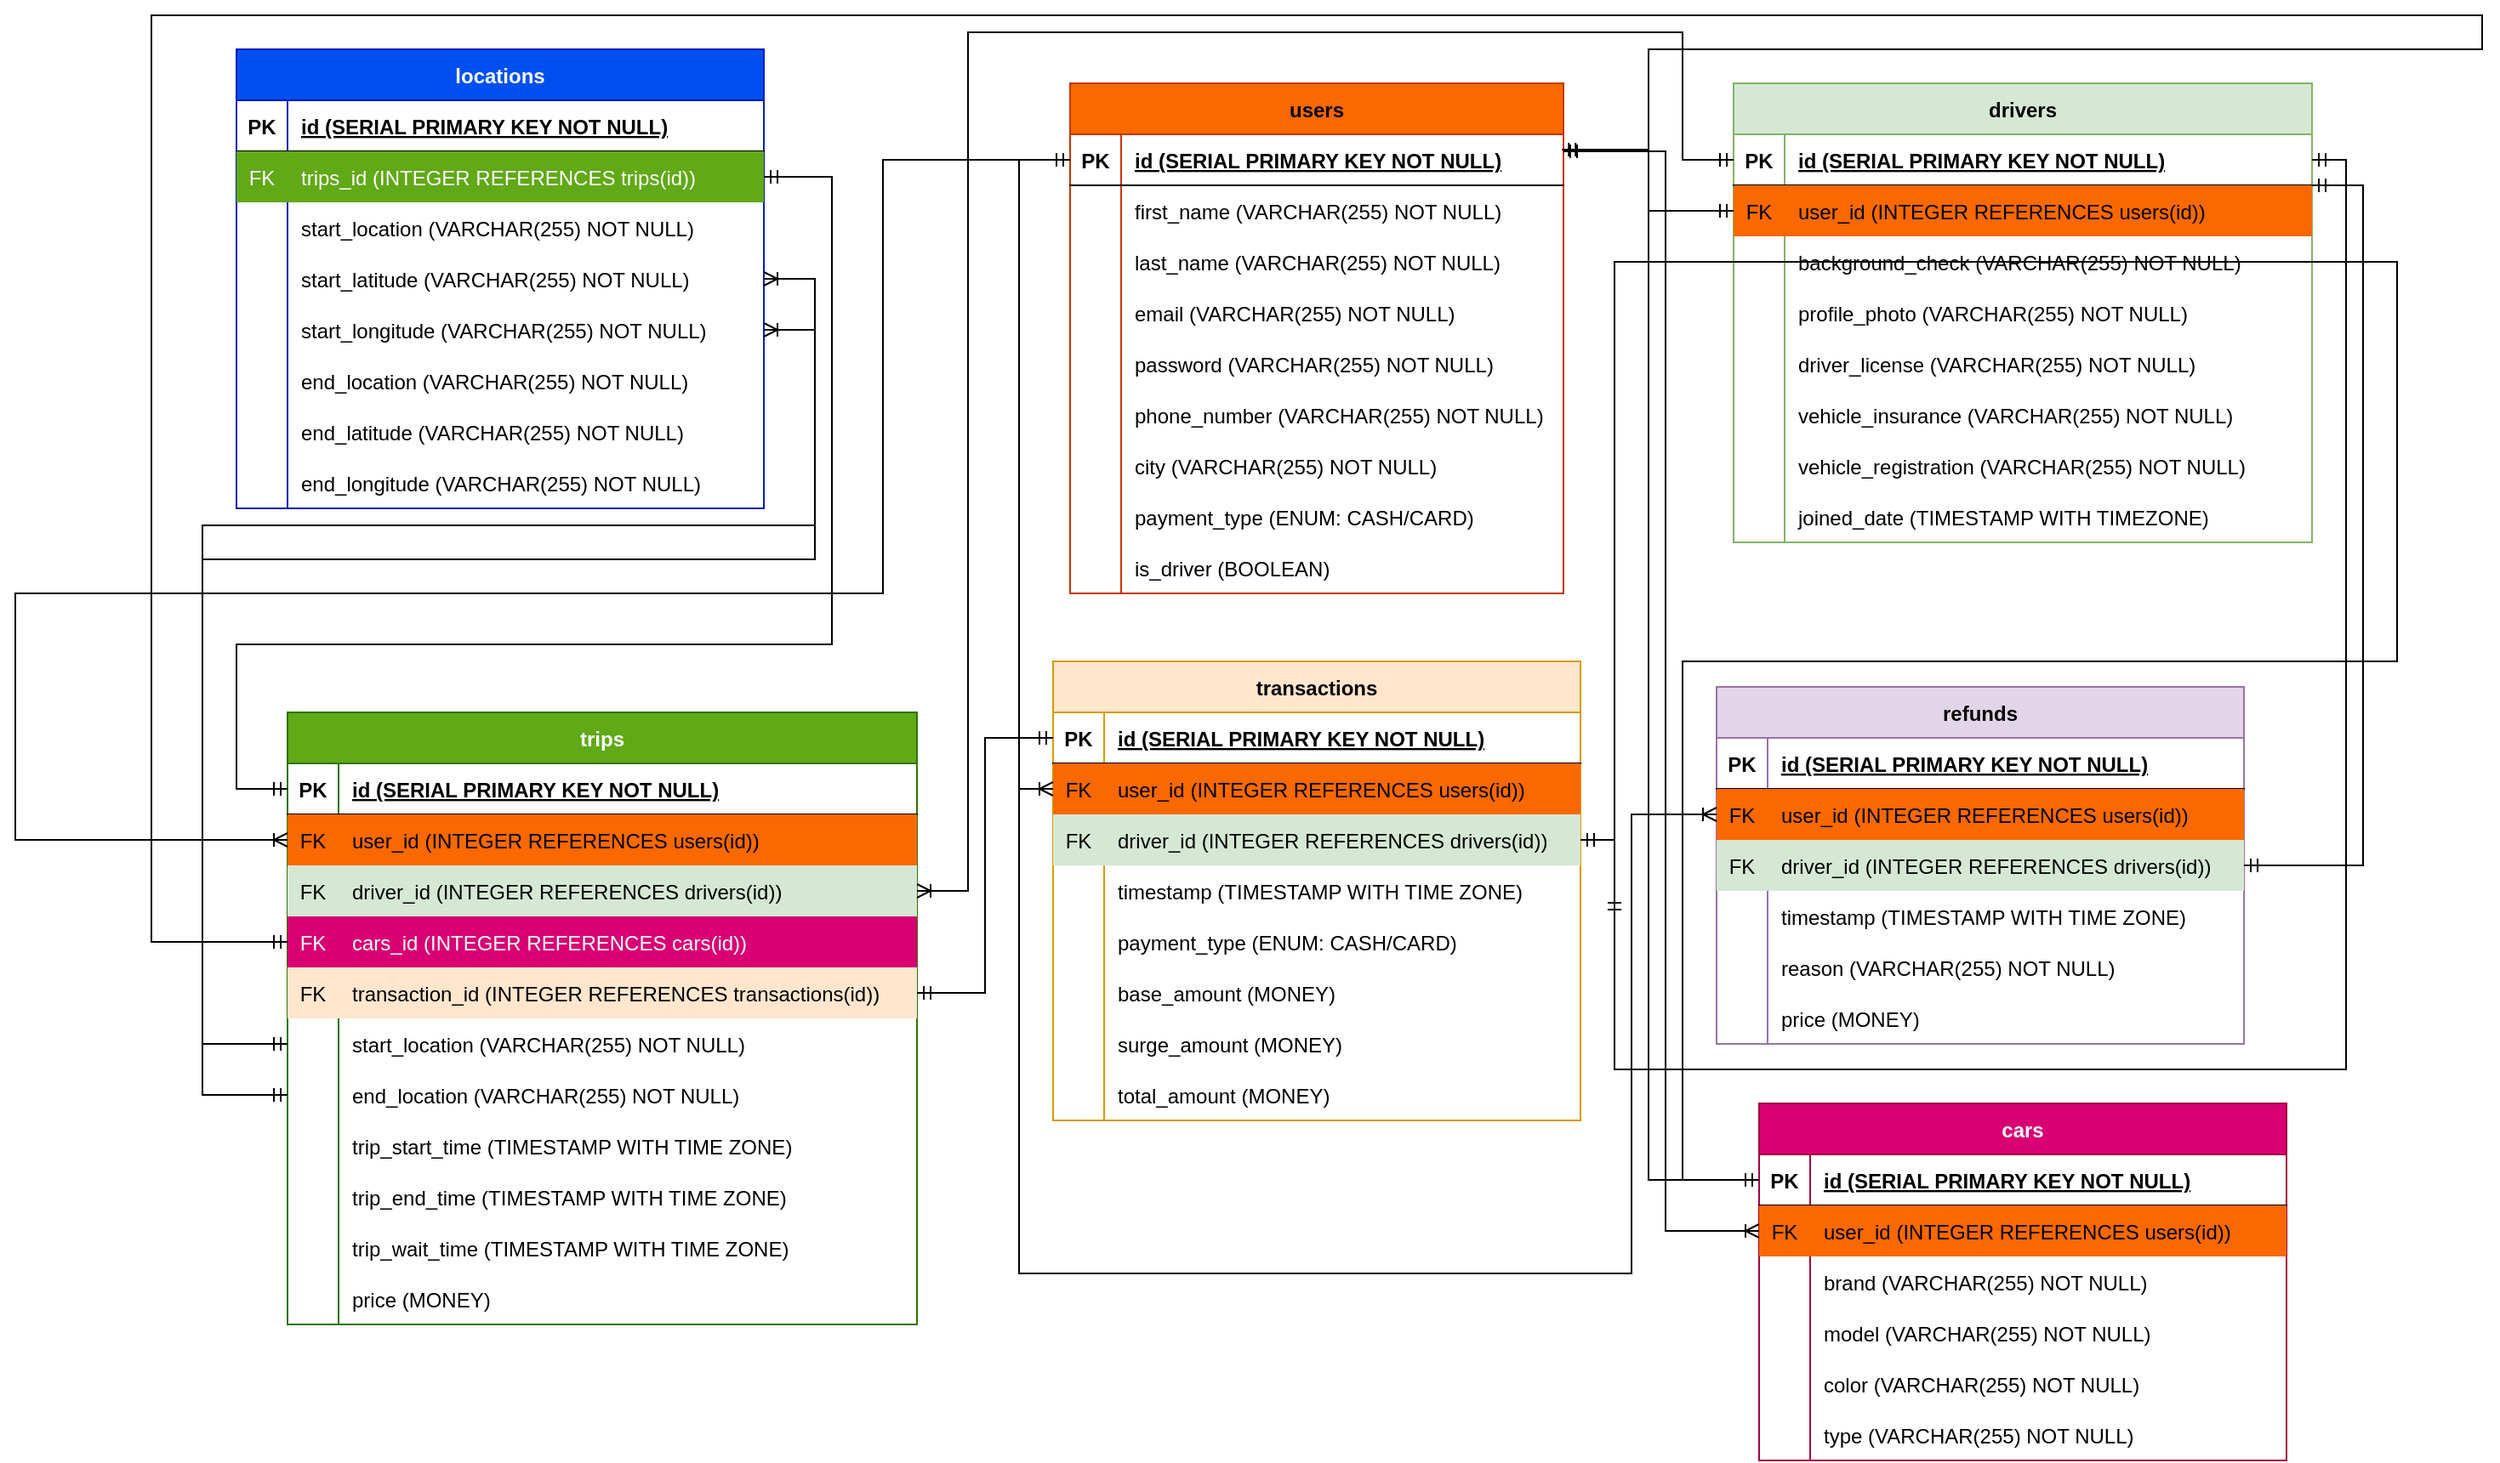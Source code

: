 <mxfile version="20.3.0" type="device"><diagram id="trviNh2zqOzgStdzaEkt" name="Page-1"><mxGraphModel dx="2912" dy="1112" grid="1" gridSize="10" guides="1" tooltips="1" connect="1" arrows="1" fold="1" page="1" pageScale="1" pageWidth="850" pageHeight="1100" math="0" shadow="0"><root><mxCell id="0"/><mxCell id="1" parent="0"/><mxCell id="U9hFdVCmAy1IS9Y3MbZs-1" value="users" style="shape=table;startSize=30;container=1;collapsible=1;childLayout=tableLayout;fixedRows=1;rowLines=0;fontStyle=1;align=center;resizeLast=1;fillColor=#fa6800;strokeColor=#C73500;fontColor=#000000;" parent="1" vertex="1"><mxGeometry x="-80" y="90" width="290" height="300" as="geometry"/></mxCell><mxCell id="U9hFdVCmAy1IS9Y3MbZs-2" value="" style="shape=tableRow;horizontal=0;startSize=0;swimlaneHead=0;swimlaneBody=0;fillColor=none;collapsible=0;dropTarget=0;points=[[0,0.5],[1,0.5]];portConstraint=eastwest;top=0;left=0;right=0;bottom=1;" parent="U9hFdVCmAy1IS9Y3MbZs-1" vertex="1"><mxGeometry y="30" width="290" height="30" as="geometry"/></mxCell><mxCell id="U9hFdVCmAy1IS9Y3MbZs-3" value="PK" style="shape=partialRectangle;connectable=0;fillColor=none;top=0;left=0;bottom=0;right=0;fontStyle=1;overflow=hidden;" parent="U9hFdVCmAy1IS9Y3MbZs-2" vertex="1"><mxGeometry width="30" height="30" as="geometry"><mxRectangle width="30" height="30" as="alternateBounds"/></mxGeometry></mxCell><mxCell id="U9hFdVCmAy1IS9Y3MbZs-4" value="id (SERIAL PRIMARY KEY NOT NULL)" style="shape=partialRectangle;connectable=0;fillColor=none;top=0;left=0;bottom=0;right=0;align=left;spacingLeft=6;fontStyle=5;overflow=hidden;" parent="U9hFdVCmAy1IS9Y3MbZs-2" vertex="1"><mxGeometry x="30" width="260" height="30" as="geometry"><mxRectangle width="260" height="30" as="alternateBounds"/></mxGeometry></mxCell><mxCell id="U9hFdVCmAy1IS9Y3MbZs-5" value="" style="shape=tableRow;horizontal=0;startSize=0;swimlaneHead=0;swimlaneBody=0;fillColor=none;collapsible=0;dropTarget=0;points=[[0,0.5],[1,0.5]];portConstraint=eastwest;top=0;left=0;right=0;bottom=0;" parent="U9hFdVCmAy1IS9Y3MbZs-1" vertex="1"><mxGeometry y="60" width="290" height="30" as="geometry"/></mxCell><mxCell id="U9hFdVCmAy1IS9Y3MbZs-6" value="" style="shape=partialRectangle;connectable=0;fillColor=none;top=0;left=0;bottom=0;right=0;editable=1;overflow=hidden;" parent="U9hFdVCmAy1IS9Y3MbZs-5" vertex="1"><mxGeometry width="30" height="30" as="geometry"><mxRectangle width="30" height="30" as="alternateBounds"/></mxGeometry></mxCell><mxCell id="U9hFdVCmAy1IS9Y3MbZs-7" value="first_name (VARCHAR(255) NOT NULL)" style="shape=partialRectangle;connectable=0;fillColor=none;top=0;left=0;bottom=0;right=0;align=left;spacingLeft=6;overflow=hidden;" parent="U9hFdVCmAy1IS9Y3MbZs-5" vertex="1"><mxGeometry x="30" width="260" height="30" as="geometry"><mxRectangle width="260" height="30" as="alternateBounds"/></mxGeometry></mxCell><mxCell id="U9hFdVCmAy1IS9Y3MbZs-8" value="" style="shape=tableRow;horizontal=0;startSize=0;swimlaneHead=0;swimlaneBody=0;fillColor=none;collapsible=0;dropTarget=0;points=[[0,0.5],[1,0.5]];portConstraint=eastwest;top=0;left=0;right=0;bottom=0;" parent="U9hFdVCmAy1IS9Y3MbZs-1" vertex="1"><mxGeometry y="90" width="290" height="30" as="geometry"/></mxCell><mxCell id="U9hFdVCmAy1IS9Y3MbZs-9" value="" style="shape=partialRectangle;connectable=0;fillColor=none;top=0;left=0;bottom=0;right=0;editable=1;overflow=hidden;" parent="U9hFdVCmAy1IS9Y3MbZs-8" vertex="1"><mxGeometry width="30" height="30" as="geometry"><mxRectangle width="30" height="30" as="alternateBounds"/></mxGeometry></mxCell><mxCell id="U9hFdVCmAy1IS9Y3MbZs-10" value="last_name (VARCHAR(255) NOT NULL)" style="shape=partialRectangle;connectable=0;fillColor=none;top=0;left=0;bottom=0;right=0;align=left;spacingLeft=6;overflow=hidden;" parent="U9hFdVCmAy1IS9Y3MbZs-8" vertex="1"><mxGeometry x="30" width="260" height="30" as="geometry"><mxRectangle width="260" height="30" as="alternateBounds"/></mxGeometry></mxCell><mxCell id="U9hFdVCmAy1IS9Y3MbZs-11" value="" style="shape=tableRow;horizontal=0;startSize=0;swimlaneHead=0;swimlaneBody=0;fillColor=none;collapsible=0;dropTarget=0;points=[[0,0.5],[1,0.5]];portConstraint=eastwest;top=0;left=0;right=0;bottom=0;" parent="U9hFdVCmAy1IS9Y3MbZs-1" vertex="1"><mxGeometry y="120" width="290" height="30" as="geometry"/></mxCell><mxCell id="U9hFdVCmAy1IS9Y3MbZs-12" value="" style="shape=partialRectangle;connectable=0;fillColor=none;top=0;left=0;bottom=0;right=0;editable=1;overflow=hidden;" parent="U9hFdVCmAy1IS9Y3MbZs-11" vertex="1"><mxGeometry width="30" height="30" as="geometry"><mxRectangle width="30" height="30" as="alternateBounds"/></mxGeometry></mxCell><mxCell id="U9hFdVCmAy1IS9Y3MbZs-13" value="email (VARCHAR(255) NOT NULL)" style="shape=partialRectangle;connectable=0;fillColor=none;top=0;left=0;bottom=0;right=0;align=left;spacingLeft=6;overflow=hidden;" parent="U9hFdVCmAy1IS9Y3MbZs-11" vertex="1"><mxGeometry x="30" width="260" height="30" as="geometry"><mxRectangle width="260" height="30" as="alternateBounds"/></mxGeometry></mxCell><mxCell id="U9hFdVCmAy1IS9Y3MbZs-20" style="shape=tableRow;horizontal=0;startSize=0;swimlaneHead=0;swimlaneBody=0;fillColor=none;collapsible=0;dropTarget=0;points=[[0,0.5],[1,0.5]];portConstraint=eastwest;top=0;left=0;right=0;bottom=0;" parent="U9hFdVCmAy1IS9Y3MbZs-1" vertex="1"><mxGeometry y="150" width="290" height="30" as="geometry"/></mxCell><mxCell id="U9hFdVCmAy1IS9Y3MbZs-21" style="shape=partialRectangle;connectable=0;fillColor=none;top=0;left=0;bottom=0;right=0;editable=1;overflow=hidden;" parent="U9hFdVCmAy1IS9Y3MbZs-20" vertex="1"><mxGeometry width="30" height="30" as="geometry"><mxRectangle width="30" height="30" as="alternateBounds"/></mxGeometry></mxCell><mxCell id="U9hFdVCmAy1IS9Y3MbZs-22" value="password (VARCHAR(255) NOT NULL)" style="shape=partialRectangle;connectable=0;fillColor=none;top=0;left=0;bottom=0;right=0;align=left;spacingLeft=6;overflow=hidden;" parent="U9hFdVCmAy1IS9Y3MbZs-20" vertex="1"><mxGeometry x="30" width="260" height="30" as="geometry"><mxRectangle width="260" height="30" as="alternateBounds"/></mxGeometry></mxCell><mxCell id="U9hFdVCmAy1IS9Y3MbZs-14" style="shape=tableRow;horizontal=0;startSize=0;swimlaneHead=0;swimlaneBody=0;fillColor=none;collapsible=0;dropTarget=0;points=[[0,0.5],[1,0.5]];portConstraint=eastwest;top=0;left=0;right=0;bottom=0;" parent="U9hFdVCmAy1IS9Y3MbZs-1" vertex="1"><mxGeometry y="180" width="290" height="30" as="geometry"/></mxCell><mxCell id="U9hFdVCmAy1IS9Y3MbZs-15" style="shape=partialRectangle;connectable=0;fillColor=none;top=0;left=0;bottom=0;right=0;editable=1;overflow=hidden;" parent="U9hFdVCmAy1IS9Y3MbZs-14" vertex="1"><mxGeometry width="30" height="30" as="geometry"><mxRectangle width="30" height="30" as="alternateBounds"/></mxGeometry></mxCell><mxCell id="U9hFdVCmAy1IS9Y3MbZs-16" value="phone_number (VARCHAR(255) NOT NULL)" style="shape=partialRectangle;connectable=0;fillColor=none;top=0;left=0;bottom=0;right=0;align=left;spacingLeft=6;overflow=hidden;" parent="U9hFdVCmAy1IS9Y3MbZs-14" vertex="1"><mxGeometry x="30" width="260" height="30" as="geometry"><mxRectangle width="260" height="30" as="alternateBounds"/></mxGeometry></mxCell><mxCell id="U9hFdVCmAy1IS9Y3MbZs-17" style="shape=tableRow;horizontal=0;startSize=0;swimlaneHead=0;swimlaneBody=0;fillColor=none;collapsible=0;dropTarget=0;points=[[0,0.5],[1,0.5]];portConstraint=eastwest;top=0;left=0;right=0;bottom=0;" parent="U9hFdVCmAy1IS9Y3MbZs-1" vertex="1"><mxGeometry y="210" width="290" height="30" as="geometry"/></mxCell><mxCell id="U9hFdVCmAy1IS9Y3MbZs-18" style="shape=partialRectangle;connectable=0;fillColor=none;top=0;left=0;bottom=0;right=0;editable=1;overflow=hidden;" parent="U9hFdVCmAy1IS9Y3MbZs-17" vertex="1"><mxGeometry width="30" height="30" as="geometry"><mxRectangle width="30" height="30" as="alternateBounds"/></mxGeometry></mxCell><mxCell id="U9hFdVCmAy1IS9Y3MbZs-19" value="city (VARCHAR(255) NOT NULL)" style="shape=partialRectangle;connectable=0;fillColor=none;top=0;left=0;bottom=0;right=0;align=left;spacingLeft=6;overflow=hidden;" parent="U9hFdVCmAy1IS9Y3MbZs-17" vertex="1"><mxGeometry x="30" width="260" height="30" as="geometry"><mxRectangle width="260" height="30" as="alternateBounds"/></mxGeometry></mxCell><mxCell id="U9hFdVCmAy1IS9Y3MbZs-112" style="shape=tableRow;horizontal=0;startSize=0;swimlaneHead=0;swimlaneBody=0;fillColor=none;collapsible=0;dropTarget=0;points=[[0,0.5],[1,0.5]];portConstraint=eastwest;top=0;left=0;right=0;bottom=0;" parent="U9hFdVCmAy1IS9Y3MbZs-1" vertex="1"><mxGeometry y="240" width="290" height="30" as="geometry"/></mxCell><mxCell id="U9hFdVCmAy1IS9Y3MbZs-113" style="shape=partialRectangle;connectable=0;fillColor=none;top=0;left=0;bottom=0;right=0;editable=1;overflow=hidden;" parent="U9hFdVCmAy1IS9Y3MbZs-112" vertex="1"><mxGeometry width="30" height="30" as="geometry"><mxRectangle width="30" height="30" as="alternateBounds"/></mxGeometry></mxCell><mxCell id="U9hFdVCmAy1IS9Y3MbZs-114" value="payment_type (ENUM: CASH/CARD)" style="shape=partialRectangle;connectable=0;fillColor=none;top=0;left=0;bottom=0;right=0;align=left;spacingLeft=6;overflow=hidden;" parent="U9hFdVCmAy1IS9Y3MbZs-112" vertex="1"><mxGeometry x="30" width="260" height="30" as="geometry"><mxRectangle width="260" height="30" as="alternateBounds"/></mxGeometry></mxCell><mxCell id="U9hFdVCmAy1IS9Y3MbZs-45" style="shape=tableRow;horizontal=0;startSize=0;swimlaneHead=0;swimlaneBody=0;fillColor=none;collapsible=0;dropTarget=0;points=[[0,0.5],[1,0.5]];portConstraint=eastwest;top=0;left=0;right=0;bottom=0;" parent="U9hFdVCmAy1IS9Y3MbZs-1" vertex="1"><mxGeometry y="270" width="290" height="30" as="geometry"/></mxCell><mxCell id="U9hFdVCmAy1IS9Y3MbZs-46" style="shape=partialRectangle;connectable=0;fillColor=none;top=0;left=0;bottom=0;right=0;editable=1;overflow=hidden;" parent="U9hFdVCmAy1IS9Y3MbZs-45" vertex="1"><mxGeometry width="30" height="30" as="geometry"><mxRectangle width="30" height="30" as="alternateBounds"/></mxGeometry></mxCell><mxCell id="U9hFdVCmAy1IS9Y3MbZs-47" value="is_driver (BOOLEAN)" style="shape=partialRectangle;connectable=0;fillColor=none;top=0;left=0;bottom=0;right=0;align=left;spacingLeft=6;overflow=hidden;" parent="U9hFdVCmAy1IS9Y3MbZs-45" vertex="1"><mxGeometry x="30" width="260" height="30" as="geometry"><mxRectangle width="260" height="30" as="alternateBounds"/></mxGeometry></mxCell><mxCell id="U9hFdVCmAy1IS9Y3MbZs-23" value="drivers" style="shape=table;startSize=30;container=1;collapsible=1;childLayout=tableLayout;fixedRows=1;rowLines=0;fontStyle=1;align=center;resizeLast=1;fillColor=#d5e8d4;strokeColor=#82b366;" parent="1" vertex="1"><mxGeometry x="310" y="90" width="340" height="270" as="geometry"/></mxCell><mxCell id="U9hFdVCmAy1IS9Y3MbZs-24" value="" style="shape=tableRow;horizontal=0;startSize=0;swimlaneHead=0;swimlaneBody=0;fillColor=none;collapsible=0;dropTarget=0;points=[[0,0.5],[1,0.5]];portConstraint=eastwest;top=0;left=0;right=0;bottom=1;" parent="U9hFdVCmAy1IS9Y3MbZs-23" vertex="1"><mxGeometry y="30" width="340" height="30" as="geometry"/></mxCell><mxCell id="U9hFdVCmAy1IS9Y3MbZs-25" value="PK" style="shape=partialRectangle;connectable=0;fillColor=none;top=0;left=0;bottom=0;right=0;fontStyle=1;overflow=hidden;" parent="U9hFdVCmAy1IS9Y3MbZs-24" vertex="1"><mxGeometry width="30" height="30" as="geometry"><mxRectangle width="30" height="30" as="alternateBounds"/></mxGeometry></mxCell><mxCell id="U9hFdVCmAy1IS9Y3MbZs-26" value="id (SERIAL PRIMARY KEY NOT NULL)" style="shape=partialRectangle;connectable=0;fillColor=none;top=0;left=0;bottom=0;right=0;align=left;spacingLeft=6;fontStyle=5;overflow=hidden;" parent="U9hFdVCmAy1IS9Y3MbZs-24" vertex="1"><mxGeometry x="30" width="310" height="30" as="geometry"><mxRectangle width="310" height="30" as="alternateBounds"/></mxGeometry></mxCell><mxCell id="U9hFdVCmAy1IS9Y3MbZs-48" style="shape=tableRow;horizontal=0;startSize=0;swimlaneHead=0;swimlaneBody=0;fillColor=none;collapsible=0;dropTarget=0;points=[[0,0.5],[1,0.5]];portConstraint=eastwest;top=0;left=0;right=0;bottom=0;" parent="U9hFdVCmAy1IS9Y3MbZs-23" vertex="1"><mxGeometry y="60" width="340" height="30" as="geometry"/></mxCell><mxCell id="U9hFdVCmAy1IS9Y3MbZs-49" value="FK" style="shape=partialRectangle;connectable=0;fillColor=#fa6800;top=0;left=0;bottom=0;right=0;editable=1;overflow=hidden;fontColor=#000000;strokeColor=#C73500;" parent="U9hFdVCmAy1IS9Y3MbZs-48" vertex="1"><mxGeometry width="30" height="30" as="geometry"><mxRectangle width="30" height="30" as="alternateBounds"/></mxGeometry></mxCell><mxCell id="U9hFdVCmAy1IS9Y3MbZs-50" value="user_id (INTEGER REFERENCES users(id))" style="shape=partialRectangle;connectable=0;fillColor=#fa6800;top=0;left=0;bottom=0;right=0;align=left;spacingLeft=6;overflow=hidden;fontColor=#000000;strokeColor=#C73500;" parent="U9hFdVCmAy1IS9Y3MbZs-48" vertex="1"><mxGeometry x="30" width="310" height="30" as="geometry"><mxRectangle width="310" height="30" as="alternateBounds"/></mxGeometry></mxCell><mxCell id="U9hFdVCmAy1IS9Y3MbZs-27" value="" style="shape=tableRow;horizontal=0;startSize=0;swimlaneHead=0;swimlaneBody=0;fillColor=none;collapsible=0;dropTarget=0;points=[[0,0.5],[1,0.5]];portConstraint=eastwest;top=0;left=0;right=0;bottom=0;" parent="U9hFdVCmAy1IS9Y3MbZs-23" vertex="1"><mxGeometry y="90" width="340" height="30" as="geometry"/></mxCell><mxCell id="U9hFdVCmAy1IS9Y3MbZs-28" value="" style="shape=partialRectangle;connectable=0;fillColor=none;top=0;left=0;bottom=0;right=0;editable=1;overflow=hidden;" parent="U9hFdVCmAy1IS9Y3MbZs-27" vertex="1"><mxGeometry width="30" height="30" as="geometry"><mxRectangle width="30" height="30" as="alternateBounds"/></mxGeometry></mxCell><mxCell id="U9hFdVCmAy1IS9Y3MbZs-29" value="background_check (VARCHAR(255) NOT NULL)" style="shape=partialRectangle;connectable=0;fillColor=none;top=0;left=0;bottom=0;right=0;align=left;spacingLeft=6;overflow=hidden;" parent="U9hFdVCmAy1IS9Y3MbZs-27" vertex="1"><mxGeometry x="30" width="310" height="30" as="geometry"><mxRectangle width="310" height="30" as="alternateBounds"/></mxGeometry></mxCell><mxCell id="U9hFdVCmAy1IS9Y3MbZs-30" value="" style="shape=tableRow;horizontal=0;startSize=0;swimlaneHead=0;swimlaneBody=0;fillColor=none;collapsible=0;dropTarget=0;points=[[0,0.5],[1,0.5]];portConstraint=eastwest;top=0;left=0;right=0;bottom=0;" parent="U9hFdVCmAy1IS9Y3MbZs-23" vertex="1"><mxGeometry y="120" width="340" height="30" as="geometry"/></mxCell><mxCell id="U9hFdVCmAy1IS9Y3MbZs-31" value="" style="shape=partialRectangle;connectable=0;fillColor=none;top=0;left=0;bottom=0;right=0;editable=1;overflow=hidden;" parent="U9hFdVCmAy1IS9Y3MbZs-30" vertex="1"><mxGeometry width="30" height="30" as="geometry"><mxRectangle width="30" height="30" as="alternateBounds"/></mxGeometry></mxCell><mxCell id="U9hFdVCmAy1IS9Y3MbZs-32" value="profile_photo (VARCHAR(255) NOT NULL)" style="shape=partialRectangle;connectable=0;fillColor=none;top=0;left=0;bottom=0;right=0;align=left;spacingLeft=6;overflow=hidden;" parent="U9hFdVCmAy1IS9Y3MbZs-30" vertex="1"><mxGeometry x="30" width="310" height="30" as="geometry"><mxRectangle width="310" height="30" as="alternateBounds"/></mxGeometry></mxCell><mxCell id="U9hFdVCmAy1IS9Y3MbZs-33" value="" style="shape=tableRow;horizontal=0;startSize=0;swimlaneHead=0;swimlaneBody=0;fillColor=none;collapsible=0;dropTarget=0;points=[[0,0.5],[1,0.5]];portConstraint=eastwest;top=0;left=0;right=0;bottom=0;" parent="U9hFdVCmAy1IS9Y3MbZs-23" vertex="1"><mxGeometry y="150" width="340" height="30" as="geometry"/></mxCell><mxCell id="U9hFdVCmAy1IS9Y3MbZs-34" value="" style="shape=partialRectangle;connectable=0;fillColor=none;top=0;left=0;bottom=0;right=0;editable=1;overflow=hidden;" parent="U9hFdVCmAy1IS9Y3MbZs-33" vertex="1"><mxGeometry width="30" height="30" as="geometry"><mxRectangle width="30" height="30" as="alternateBounds"/></mxGeometry></mxCell><mxCell id="U9hFdVCmAy1IS9Y3MbZs-35" value="driver_license (VARCHAR(255) NOT NULL)" style="shape=partialRectangle;connectable=0;fillColor=none;top=0;left=0;bottom=0;right=0;align=left;spacingLeft=6;overflow=hidden;" parent="U9hFdVCmAy1IS9Y3MbZs-33" vertex="1"><mxGeometry x="30" width="310" height="30" as="geometry"><mxRectangle width="310" height="30" as="alternateBounds"/></mxGeometry></mxCell><mxCell id="U9hFdVCmAy1IS9Y3MbZs-36" style="shape=tableRow;horizontal=0;startSize=0;swimlaneHead=0;swimlaneBody=0;fillColor=none;collapsible=0;dropTarget=0;points=[[0,0.5],[1,0.5]];portConstraint=eastwest;top=0;left=0;right=0;bottom=0;" parent="U9hFdVCmAy1IS9Y3MbZs-23" vertex="1"><mxGeometry y="180" width="340" height="30" as="geometry"/></mxCell><mxCell id="U9hFdVCmAy1IS9Y3MbZs-37" style="shape=partialRectangle;connectable=0;fillColor=none;top=0;left=0;bottom=0;right=0;editable=1;overflow=hidden;" parent="U9hFdVCmAy1IS9Y3MbZs-36" vertex="1"><mxGeometry width="30" height="30" as="geometry"><mxRectangle width="30" height="30" as="alternateBounds"/></mxGeometry></mxCell><mxCell id="U9hFdVCmAy1IS9Y3MbZs-38" value="vehicle_insurance (VARCHAR(255) NOT NULL)" style="shape=partialRectangle;connectable=0;fillColor=none;top=0;left=0;bottom=0;right=0;align=left;spacingLeft=6;overflow=hidden;" parent="U9hFdVCmAy1IS9Y3MbZs-36" vertex="1"><mxGeometry x="30" width="310" height="30" as="geometry"><mxRectangle width="310" height="30" as="alternateBounds"/></mxGeometry></mxCell><mxCell id="U9hFdVCmAy1IS9Y3MbZs-39" style="shape=tableRow;horizontal=0;startSize=0;swimlaneHead=0;swimlaneBody=0;fillColor=none;collapsible=0;dropTarget=0;points=[[0,0.5],[1,0.5]];portConstraint=eastwest;top=0;left=0;right=0;bottom=0;" parent="U9hFdVCmAy1IS9Y3MbZs-23" vertex="1"><mxGeometry y="210" width="340" height="30" as="geometry"/></mxCell><mxCell id="U9hFdVCmAy1IS9Y3MbZs-40" style="shape=partialRectangle;connectable=0;fillColor=none;top=0;left=0;bottom=0;right=0;editable=1;overflow=hidden;" parent="U9hFdVCmAy1IS9Y3MbZs-39" vertex="1"><mxGeometry width="30" height="30" as="geometry"><mxRectangle width="30" height="30" as="alternateBounds"/></mxGeometry></mxCell><mxCell id="U9hFdVCmAy1IS9Y3MbZs-41" value="vehicle_registration (VARCHAR(255) NOT NULL)" style="shape=partialRectangle;connectable=0;fillColor=none;top=0;left=0;bottom=0;right=0;align=left;spacingLeft=6;overflow=hidden;" parent="U9hFdVCmAy1IS9Y3MbZs-39" vertex="1"><mxGeometry x="30" width="310" height="30" as="geometry"><mxRectangle width="310" height="30" as="alternateBounds"/></mxGeometry></mxCell><mxCell id="U9hFdVCmAy1IS9Y3MbZs-109" style="shape=tableRow;horizontal=0;startSize=0;swimlaneHead=0;swimlaneBody=0;fillColor=none;collapsible=0;dropTarget=0;points=[[0,0.5],[1,0.5]];portConstraint=eastwest;top=0;left=0;right=0;bottom=0;" parent="U9hFdVCmAy1IS9Y3MbZs-23" vertex="1"><mxGeometry y="240" width="340" height="30" as="geometry"/></mxCell><mxCell id="U9hFdVCmAy1IS9Y3MbZs-110" style="shape=partialRectangle;connectable=0;fillColor=none;top=0;left=0;bottom=0;right=0;editable=1;overflow=hidden;" parent="U9hFdVCmAy1IS9Y3MbZs-109" vertex="1"><mxGeometry width="30" height="30" as="geometry"><mxRectangle width="30" height="30" as="alternateBounds"/></mxGeometry></mxCell><mxCell id="U9hFdVCmAy1IS9Y3MbZs-111" value="joined_date (TIMESTAMP WITH TIMEZONE)" style="shape=partialRectangle;connectable=0;fillColor=none;top=0;left=0;bottom=0;right=0;align=left;spacingLeft=6;overflow=hidden;" parent="U9hFdVCmAy1IS9Y3MbZs-109" vertex="1"><mxGeometry x="30" width="310" height="30" as="geometry"><mxRectangle width="310" height="30" as="alternateBounds"/></mxGeometry></mxCell><mxCell id="U9hFdVCmAy1IS9Y3MbZs-51" value="" style="edgeStyle=orthogonalEdgeStyle;fontSize=12;html=1;endArrow=ERmandOne;startArrow=ERmandOne;rounded=0;entryX=0;entryY=0.5;entryDx=0;entryDy=0;exitX=0.997;exitY=0.3;exitDx=0;exitDy=0;exitPerimeter=0;" parent="1" source="U9hFdVCmAy1IS9Y3MbZs-2" target="U9hFdVCmAy1IS9Y3MbZs-48" edge="1"><mxGeometry width="100" height="100" relative="1" as="geometry"><mxPoint x="370" y="610" as="sourcePoint"/><mxPoint x="470" y="510" as="targetPoint"/></mxGeometry></mxCell><mxCell id="U9hFdVCmAy1IS9Y3MbZs-52" value="transactions" style="shape=table;startSize=30;container=1;collapsible=1;childLayout=tableLayout;fixedRows=1;rowLines=0;fontStyle=1;align=center;resizeLast=1;fillColor=#ffe6cc;strokeColor=#d79b00;" parent="1" vertex="1"><mxGeometry x="-90" y="430" width="310" height="270" as="geometry"/></mxCell><mxCell id="U9hFdVCmAy1IS9Y3MbZs-53" value="" style="shape=tableRow;horizontal=0;startSize=0;swimlaneHead=0;swimlaneBody=0;fillColor=none;collapsible=0;dropTarget=0;points=[[0,0.5],[1,0.5]];portConstraint=eastwest;top=0;left=0;right=0;bottom=1;" parent="U9hFdVCmAy1IS9Y3MbZs-52" vertex="1"><mxGeometry y="30" width="310" height="30" as="geometry"/></mxCell><mxCell id="U9hFdVCmAy1IS9Y3MbZs-54" value="PK" style="shape=partialRectangle;connectable=0;fillColor=none;top=0;left=0;bottom=0;right=0;fontStyle=1;overflow=hidden;" parent="U9hFdVCmAy1IS9Y3MbZs-53" vertex="1"><mxGeometry width="30" height="30" as="geometry"><mxRectangle width="30" height="30" as="alternateBounds"/></mxGeometry></mxCell><mxCell id="U9hFdVCmAy1IS9Y3MbZs-55" value="id (SERIAL PRIMARY KEY NOT NULL)" style="shape=partialRectangle;connectable=0;fillColor=none;top=0;left=0;bottom=0;right=0;align=left;spacingLeft=6;fontStyle=5;overflow=hidden;" parent="U9hFdVCmAy1IS9Y3MbZs-53" vertex="1"><mxGeometry x="30" width="280" height="30" as="geometry"><mxRectangle width="280" height="30" as="alternateBounds"/></mxGeometry></mxCell><mxCell id="U9hFdVCmAy1IS9Y3MbZs-56" style="shape=tableRow;horizontal=0;startSize=0;swimlaneHead=0;swimlaneBody=0;fillColor=none;collapsible=0;dropTarget=0;points=[[0,0.5],[1,0.5]];portConstraint=eastwest;top=0;left=0;right=0;bottom=0;" parent="U9hFdVCmAy1IS9Y3MbZs-52" vertex="1"><mxGeometry y="60" width="310" height="30" as="geometry"/></mxCell><mxCell id="U9hFdVCmAy1IS9Y3MbZs-57" value="FK" style="shape=partialRectangle;connectable=0;fillColor=#fa6800;top=0;left=0;bottom=0;right=0;editable=1;overflow=hidden;fontColor=#000000;strokeColor=#C73500;" parent="U9hFdVCmAy1IS9Y3MbZs-56" vertex="1"><mxGeometry width="30" height="30" as="geometry"><mxRectangle width="30" height="30" as="alternateBounds"/></mxGeometry></mxCell><mxCell id="U9hFdVCmAy1IS9Y3MbZs-58" value="user_id (INTEGER REFERENCES users(id))" style="shape=partialRectangle;connectable=0;fillColor=#fa6800;top=0;left=0;bottom=0;right=0;align=left;spacingLeft=6;overflow=hidden;fontColor=#000000;strokeColor=#C73500;" parent="U9hFdVCmAy1IS9Y3MbZs-56" vertex="1"><mxGeometry x="30" width="280" height="30" as="geometry"><mxRectangle width="280" height="30" as="alternateBounds"/></mxGeometry></mxCell><mxCell id="U9hFdVCmAy1IS9Y3MbZs-81" style="shape=tableRow;horizontal=0;startSize=0;swimlaneHead=0;swimlaneBody=0;fillColor=none;collapsible=0;dropTarget=0;points=[[0,0.5],[1,0.5]];portConstraint=eastwest;top=0;left=0;right=0;bottom=0;" parent="U9hFdVCmAy1IS9Y3MbZs-52" vertex="1"><mxGeometry y="90" width="310" height="30" as="geometry"/></mxCell><mxCell id="U9hFdVCmAy1IS9Y3MbZs-82" value="FK" style="shape=partialRectangle;connectable=0;fillColor=#d5e8d4;top=0;left=0;bottom=0;right=0;editable=1;overflow=hidden;strokeColor=#82b366;" parent="U9hFdVCmAy1IS9Y3MbZs-81" vertex="1"><mxGeometry width="30" height="30" as="geometry"><mxRectangle width="30" height="30" as="alternateBounds"/></mxGeometry></mxCell><mxCell id="U9hFdVCmAy1IS9Y3MbZs-83" value="driver_id (INTEGER REFERENCES drivers(id))" style="shape=partialRectangle;connectable=0;fillColor=#d5e8d4;top=0;left=0;bottom=0;right=0;align=left;spacingLeft=6;overflow=hidden;strokeColor=#82b366;" parent="U9hFdVCmAy1IS9Y3MbZs-81" vertex="1"><mxGeometry x="30" width="280" height="30" as="geometry"><mxRectangle width="280" height="30" as="alternateBounds"/></mxGeometry></mxCell><mxCell id="U9hFdVCmAy1IS9Y3MbZs-59" value="" style="shape=tableRow;horizontal=0;startSize=0;swimlaneHead=0;swimlaneBody=0;fillColor=none;collapsible=0;dropTarget=0;points=[[0,0.5],[1,0.5]];portConstraint=eastwest;top=0;left=0;right=0;bottom=0;" parent="U9hFdVCmAy1IS9Y3MbZs-52" vertex="1"><mxGeometry y="120" width="310" height="30" as="geometry"/></mxCell><mxCell id="U9hFdVCmAy1IS9Y3MbZs-60" value="" style="shape=partialRectangle;connectable=0;fillColor=none;top=0;left=0;bottom=0;right=0;editable=1;overflow=hidden;" parent="U9hFdVCmAy1IS9Y3MbZs-59" vertex="1"><mxGeometry width="30" height="30" as="geometry"><mxRectangle width="30" height="30" as="alternateBounds"/></mxGeometry></mxCell><mxCell id="U9hFdVCmAy1IS9Y3MbZs-61" value="timestamp (TIMESTAMP WITH TIME ZONE)" style="shape=partialRectangle;connectable=0;fillColor=none;top=0;left=0;bottom=0;right=0;align=left;spacingLeft=6;overflow=hidden;" parent="U9hFdVCmAy1IS9Y3MbZs-59" vertex="1"><mxGeometry x="30" width="280" height="30" as="geometry"><mxRectangle width="280" height="30" as="alternateBounds"/></mxGeometry></mxCell><mxCell id="U9hFdVCmAy1IS9Y3MbZs-136" style="shape=tableRow;horizontal=0;startSize=0;swimlaneHead=0;swimlaneBody=0;fillColor=none;collapsible=0;dropTarget=0;points=[[0,0.5],[1,0.5]];portConstraint=eastwest;top=0;left=0;right=0;bottom=0;" parent="U9hFdVCmAy1IS9Y3MbZs-52" vertex="1"><mxGeometry y="150" width="310" height="30" as="geometry"/></mxCell><mxCell id="U9hFdVCmAy1IS9Y3MbZs-137" style="shape=partialRectangle;connectable=0;fillColor=none;top=0;left=0;bottom=0;right=0;editable=1;overflow=hidden;" parent="U9hFdVCmAy1IS9Y3MbZs-136" vertex="1"><mxGeometry width="30" height="30" as="geometry"><mxRectangle width="30" height="30" as="alternateBounds"/></mxGeometry></mxCell><mxCell id="U9hFdVCmAy1IS9Y3MbZs-138" value="payment_type (ENUM: CASH/CARD)" style="shape=partialRectangle;connectable=0;fillColor=none;top=0;left=0;bottom=0;right=0;align=left;spacingLeft=6;overflow=hidden;" parent="U9hFdVCmAy1IS9Y3MbZs-136" vertex="1"><mxGeometry x="30" width="280" height="30" as="geometry"><mxRectangle width="280" height="30" as="alternateBounds"/></mxGeometry></mxCell><mxCell id="U9hFdVCmAy1IS9Y3MbZs-62" value="" style="shape=tableRow;horizontal=0;startSize=0;swimlaneHead=0;swimlaneBody=0;fillColor=none;collapsible=0;dropTarget=0;points=[[0,0.5],[1,0.5]];portConstraint=eastwest;top=0;left=0;right=0;bottom=0;" parent="U9hFdVCmAy1IS9Y3MbZs-52" vertex="1"><mxGeometry y="180" width="310" height="30" as="geometry"/></mxCell><mxCell id="U9hFdVCmAy1IS9Y3MbZs-63" value="" style="shape=partialRectangle;connectable=0;fillColor=none;top=0;left=0;bottom=0;right=0;editable=1;overflow=hidden;" parent="U9hFdVCmAy1IS9Y3MbZs-62" vertex="1"><mxGeometry width="30" height="30" as="geometry"><mxRectangle width="30" height="30" as="alternateBounds"/></mxGeometry></mxCell><mxCell id="U9hFdVCmAy1IS9Y3MbZs-64" value="base_amount (MONEY)" style="shape=partialRectangle;connectable=0;fillColor=none;top=0;left=0;bottom=0;right=0;align=left;spacingLeft=6;overflow=hidden;" parent="U9hFdVCmAy1IS9Y3MbZs-62" vertex="1"><mxGeometry x="30" width="280" height="30" as="geometry"><mxRectangle width="280" height="30" as="alternateBounds"/></mxGeometry></mxCell><mxCell id="U9hFdVCmAy1IS9Y3MbZs-142" style="shape=tableRow;horizontal=0;startSize=0;swimlaneHead=0;swimlaneBody=0;fillColor=none;collapsible=0;dropTarget=0;points=[[0,0.5],[1,0.5]];portConstraint=eastwest;top=0;left=0;right=0;bottom=0;" parent="U9hFdVCmAy1IS9Y3MbZs-52" vertex="1"><mxGeometry y="210" width="310" height="30" as="geometry"/></mxCell><mxCell id="U9hFdVCmAy1IS9Y3MbZs-143" style="shape=partialRectangle;connectable=0;fillColor=none;top=0;left=0;bottom=0;right=0;editable=1;overflow=hidden;" parent="U9hFdVCmAy1IS9Y3MbZs-142" vertex="1"><mxGeometry width="30" height="30" as="geometry"><mxRectangle width="30" height="30" as="alternateBounds"/></mxGeometry></mxCell><mxCell id="U9hFdVCmAy1IS9Y3MbZs-144" value="surge_amount (MONEY)" style="shape=partialRectangle;connectable=0;fillColor=none;top=0;left=0;bottom=0;right=0;align=left;spacingLeft=6;overflow=hidden;" parent="U9hFdVCmAy1IS9Y3MbZs-142" vertex="1"><mxGeometry x="30" width="280" height="30" as="geometry"><mxRectangle width="280" height="30" as="alternateBounds"/></mxGeometry></mxCell><mxCell id="U9hFdVCmAy1IS9Y3MbZs-145" style="shape=tableRow;horizontal=0;startSize=0;swimlaneHead=0;swimlaneBody=0;fillColor=none;collapsible=0;dropTarget=0;points=[[0,0.5],[1,0.5]];portConstraint=eastwest;top=0;left=0;right=0;bottom=0;" parent="U9hFdVCmAy1IS9Y3MbZs-52" vertex="1"><mxGeometry y="240" width="310" height="30" as="geometry"/></mxCell><mxCell id="U9hFdVCmAy1IS9Y3MbZs-146" style="shape=partialRectangle;connectable=0;fillColor=none;top=0;left=0;bottom=0;right=0;editable=1;overflow=hidden;" parent="U9hFdVCmAy1IS9Y3MbZs-145" vertex="1"><mxGeometry width="30" height="30" as="geometry"><mxRectangle width="30" height="30" as="alternateBounds"/></mxGeometry></mxCell><mxCell id="U9hFdVCmAy1IS9Y3MbZs-147" value="total_amount (MONEY)" style="shape=partialRectangle;connectable=0;fillColor=none;top=0;left=0;bottom=0;right=0;align=left;spacingLeft=6;overflow=hidden;" parent="U9hFdVCmAy1IS9Y3MbZs-145" vertex="1"><mxGeometry x="30" width="280" height="30" as="geometry"><mxRectangle width="280" height="30" as="alternateBounds"/></mxGeometry></mxCell><mxCell id="U9hFdVCmAy1IS9Y3MbZs-74" value="" style="edgeStyle=orthogonalEdgeStyle;fontSize=12;html=1;endArrow=ERoneToMany;rounded=0;entryX=0;entryY=0.5;entryDx=0;entryDy=0;exitX=0;exitY=0.5;exitDx=0;exitDy=0;" parent="1" source="U9hFdVCmAy1IS9Y3MbZs-2" target="U9hFdVCmAy1IS9Y3MbZs-56" edge="1"><mxGeometry width="100" height="100" relative="1" as="geometry"><mxPoint x="410" y="610" as="sourcePoint"/><mxPoint x="510" y="510" as="targetPoint"/><Array as="points"><mxPoint x="-110" y="135"/><mxPoint x="-110" y="505"/></Array></mxGeometry></mxCell><mxCell id="U9hFdVCmAy1IS9Y3MbZs-84" value="" style="edgeStyle=orthogonalEdgeStyle;fontSize=12;html=1;endArrow=ERmandOne;startArrow=ERmandOne;rounded=0;entryX=1;entryY=0.5;entryDx=0;entryDy=0;exitX=1;exitY=0.5;exitDx=0;exitDy=0;" parent="1" source="U9hFdVCmAy1IS9Y3MbZs-81" target="U9hFdVCmAy1IS9Y3MbZs-24" edge="1"><mxGeometry width="100" height="100" relative="1" as="geometry"><mxPoint x="410" y="610" as="sourcePoint"/><mxPoint x="510" y="510" as="targetPoint"/><Array as="points"><mxPoint x="240" y="535"/><mxPoint x="240" y="670"/><mxPoint x="670" y="670"/><mxPoint x="670" y="135"/></Array></mxGeometry></mxCell><mxCell id="U9hFdVCmAy1IS9Y3MbZs-85" value="refunds" style="shape=table;startSize=30;container=1;collapsible=1;childLayout=tableLayout;fixedRows=1;rowLines=0;fontStyle=1;align=center;resizeLast=1;fillColor=#e1d5e7;strokeColor=#9673a6;" parent="1" vertex="1"><mxGeometry x="300" y="445" width="310" height="210" as="geometry"/></mxCell><mxCell id="U9hFdVCmAy1IS9Y3MbZs-86" value="" style="shape=tableRow;horizontal=0;startSize=0;swimlaneHead=0;swimlaneBody=0;fillColor=none;collapsible=0;dropTarget=0;points=[[0,0.5],[1,0.5]];portConstraint=eastwest;top=0;left=0;right=0;bottom=1;" parent="U9hFdVCmAy1IS9Y3MbZs-85" vertex="1"><mxGeometry y="30" width="310" height="30" as="geometry"/></mxCell><mxCell id="U9hFdVCmAy1IS9Y3MbZs-87" value="PK" style="shape=partialRectangle;connectable=0;fillColor=none;top=0;left=0;bottom=0;right=0;fontStyle=1;overflow=hidden;" parent="U9hFdVCmAy1IS9Y3MbZs-86" vertex="1"><mxGeometry width="30" height="30" as="geometry"><mxRectangle width="30" height="30" as="alternateBounds"/></mxGeometry></mxCell><mxCell id="U9hFdVCmAy1IS9Y3MbZs-88" value="id (SERIAL PRIMARY KEY NOT NULL)" style="shape=partialRectangle;connectable=0;fillColor=none;top=0;left=0;bottom=0;right=0;align=left;spacingLeft=6;fontStyle=5;overflow=hidden;" parent="U9hFdVCmAy1IS9Y3MbZs-86" vertex="1"><mxGeometry x="30" width="280" height="30" as="geometry"><mxRectangle width="280" height="30" as="alternateBounds"/></mxGeometry></mxCell><mxCell id="U9hFdVCmAy1IS9Y3MbZs-89" style="shape=tableRow;horizontal=0;startSize=0;swimlaneHead=0;swimlaneBody=0;fillColor=none;collapsible=0;dropTarget=0;points=[[0,0.5],[1,0.5]];portConstraint=eastwest;top=0;left=0;right=0;bottom=0;" parent="U9hFdVCmAy1IS9Y3MbZs-85" vertex="1"><mxGeometry y="60" width="310" height="30" as="geometry"/></mxCell><mxCell id="U9hFdVCmAy1IS9Y3MbZs-90" value="FK" style="shape=partialRectangle;connectable=0;fillColor=#fa6800;top=0;left=0;bottom=0;right=0;editable=1;overflow=hidden;fontColor=#000000;strokeColor=#C73500;" parent="U9hFdVCmAy1IS9Y3MbZs-89" vertex="1"><mxGeometry width="30" height="30" as="geometry"><mxRectangle width="30" height="30" as="alternateBounds"/></mxGeometry></mxCell><mxCell id="U9hFdVCmAy1IS9Y3MbZs-91" value="user_id (INTEGER REFERENCES users(id))" style="shape=partialRectangle;connectable=0;fillColor=#fa6800;top=0;left=0;bottom=0;right=0;align=left;spacingLeft=6;overflow=hidden;fontColor=#000000;strokeColor=#C73500;" parent="U9hFdVCmAy1IS9Y3MbZs-89" vertex="1"><mxGeometry x="30" width="280" height="30" as="geometry"><mxRectangle width="280" height="30" as="alternateBounds"/></mxGeometry></mxCell><mxCell id="U9hFdVCmAy1IS9Y3MbZs-92" style="shape=tableRow;horizontal=0;startSize=0;swimlaneHead=0;swimlaneBody=0;fillColor=none;collapsible=0;dropTarget=0;points=[[0,0.5],[1,0.5]];portConstraint=eastwest;top=0;left=0;right=0;bottom=0;" parent="U9hFdVCmAy1IS9Y3MbZs-85" vertex="1"><mxGeometry y="90" width="310" height="30" as="geometry"/></mxCell><mxCell id="U9hFdVCmAy1IS9Y3MbZs-93" value="FK" style="shape=partialRectangle;connectable=0;fillColor=#d5e8d4;top=0;left=0;bottom=0;right=0;editable=1;overflow=hidden;strokeColor=#82b366;" parent="U9hFdVCmAy1IS9Y3MbZs-92" vertex="1"><mxGeometry width="30" height="30" as="geometry"><mxRectangle width="30" height="30" as="alternateBounds"/></mxGeometry></mxCell><mxCell id="U9hFdVCmAy1IS9Y3MbZs-94" value="driver_id (INTEGER REFERENCES drivers(id))" style="shape=partialRectangle;connectable=0;fillColor=#d5e8d4;top=0;left=0;bottom=0;right=0;align=left;spacingLeft=6;overflow=hidden;strokeColor=#82b366;" parent="U9hFdVCmAy1IS9Y3MbZs-92" vertex="1"><mxGeometry x="30" width="280" height="30" as="geometry"><mxRectangle width="280" height="30" as="alternateBounds"/></mxGeometry></mxCell><mxCell id="U9hFdVCmAy1IS9Y3MbZs-95" value="" style="shape=tableRow;horizontal=0;startSize=0;swimlaneHead=0;swimlaneBody=0;fillColor=none;collapsible=0;dropTarget=0;points=[[0,0.5],[1,0.5]];portConstraint=eastwest;top=0;left=0;right=0;bottom=0;" parent="U9hFdVCmAy1IS9Y3MbZs-85" vertex="1"><mxGeometry y="120" width="310" height="30" as="geometry"/></mxCell><mxCell id="U9hFdVCmAy1IS9Y3MbZs-96" value="" style="shape=partialRectangle;connectable=0;fillColor=none;top=0;left=0;bottom=0;right=0;editable=1;overflow=hidden;" parent="U9hFdVCmAy1IS9Y3MbZs-95" vertex="1"><mxGeometry width="30" height="30" as="geometry"><mxRectangle width="30" height="30" as="alternateBounds"/></mxGeometry></mxCell><mxCell id="U9hFdVCmAy1IS9Y3MbZs-97" value="timestamp (TIMESTAMP WITH TIME ZONE)" style="shape=partialRectangle;connectable=0;fillColor=none;top=0;left=0;bottom=0;right=0;align=left;spacingLeft=6;overflow=hidden;" parent="U9hFdVCmAy1IS9Y3MbZs-95" vertex="1"><mxGeometry x="30" width="280" height="30" as="geometry"><mxRectangle width="280" height="30" as="alternateBounds"/></mxGeometry></mxCell><mxCell id="U9hFdVCmAy1IS9Y3MbZs-106" style="shape=tableRow;horizontal=0;startSize=0;swimlaneHead=0;swimlaneBody=0;fillColor=none;collapsible=0;dropTarget=0;points=[[0,0.5],[1,0.5]];portConstraint=eastwest;top=0;left=0;right=0;bottom=0;" parent="U9hFdVCmAy1IS9Y3MbZs-85" vertex="1"><mxGeometry y="150" width="310" height="30" as="geometry"/></mxCell><mxCell id="U9hFdVCmAy1IS9Y3MbZs-107" style="shape=partialRectangle;connectable=0;fillColor=none;top=0;left=0;bottom=0;right=0;editable=1;overflow=hidden;" parent="U9hFdVCmAy1IS9Y3MbZs-106" vertex="1"><mxGeometry width="30" height="30" as="geometry"><mxRectangle width="30" height="30" as="alternateBounds"/></mxGeometry></mxCell><mxCell id="U9hFdVCmAy1IS9Y3MbZs-108" value="reason (VARCHAR(255) NOT NULL)" style="shape=partialRectangle;connectable=0;fillColor=none;top=0;left=0;bottom=0;right=0;align=left;spacingLeft=6;overflow=hidden;" parent="U9hFdVCmAy1IS9Y3MbZs-106" vertex="1"><mxGeometry x="30" width="280" height="30" as="geometry"><mxRectangle width="280" height="30" as="alternateBounds"/></mxGeometry></mxCell><mxCell id="U9hFdVCmAy1IS9Y3MbZs-98" value="" style="shape=tableRow;horizontal=0;startSize=0;swimlaneHead=0;swimlaneBody=0;fillColor=none;collapsible=0;dropTarget=0;points=[[0,0.5],[1,0.5]];portConstraint=eastwest;top=0;left=0;right=0;bottom=0;" parent="U9hFdVCmAy1IS9Y3MbZs-85" vertex="1"><mxGeometry y="180" width="310" height="30" as="geometry"/></mxCell><mxCell id="U9hFdVCmAy1IS9Y3MbZs-99" value="" style="shape=partialRectangle;connectable=0;fillColor=none;top=0;left=0;bottom=0;right=0;editable=1;overflow=hidden;" parent="U9hFdVCmAy1IS9Y3MbZs-98" vertex="1"><mxGeometry width="30" height="30" as="geometry"><mxRectangle width="30" height="30" as="alternateBounds"/></mxGeometry></mxCell><mxCell id="U9hFdVCmAy1IS9Y3MbZs-100" value="price (MONEY)" style="shape=partialRectangle;connectable=0;fillColor=none;top=0;left=0;bottom=0;right=0;align=left;spacingLeft=6;overflow=hidden;" parent="U9hFdVCmAy1IS9Y3MbZs-98" vertex="1"><mxGeometry x="30" width="280" height="30" as="geometry"><mxRectangle width="280" height="30" as="alternateBounds"/></mxGeometry></mxCell><mxCell id="U9hFdVCmAy1IS9Y3MbZs-101" value="" style="edgeStyle=entityRelationEdgeStyle;fontSize=12;html=1;endArrow=ERmandOne;startArrow=ERmandOne;rounded=0;entryX=1;entryY=0.5;entryDx=0;entryDy=0;" parent="1" target="U9hFdVCmAy1IS9Y3MbZs-92" edge="1"><mxGeometry width="100" height="100" relative="1" as="geometry"><mxPoint x="650" y="150" as="sourcePoint"/><mxPoint x="510" y="510" as="targetPoint"/></mxGeometry></mxCell><mxCell id="U9hFdVCmAy1IS9Y3MbZs-102" value="" style="edgeStyle=orthogonalEdgeStyle;fontSize=12;html=1;endArrow=ERoneToMany;startArrow=ERmandOne;rounded=0;entryX=0;entryY=0.5;entryDx=0;entryDy=0;exitX=0;exitY=0.5;exitDx=0;exitDy=0;" parent="1" source="U9hFdVCmAy1IS9Y3MbZs-2" target="U9hFdVCmAy1IS9Y3MbZs-89" edge="1"><mxGeometry width="100" height="100" relative="1" as="geometry"><mxPoint x="410" y="610" as="sourcePoint"/><mxPoint x="300" y="720" as="targetPoint"/><Array as="points"><mxPoint x="-110" y="135"/><mxPoint x="-110" y="790"/><mxPoint x="250" y="790"/><mxPoint x="250" y="520"/></Array></mxGeometry></mxCell><mxCell id="U9hFdVCmAy1IS9Y3MbZs-115" value="trips" style="shape=table;startSize=30;container=1;collapsible=1;childLayout=tableLayout;fixedRows=1;rowLines=0;fontStyle=1;align=center;resizeLast=1;fillColor=#60a917;fontColor=#ffffff;strokeColor=#2D7600;" parent="1" vertex="1"><mxGeometry x="-540" y="460" width="370" height="360" as="geometry"/></mxCell><mxCell id="U9hFdVCmAy1IS9Y3MbZs-116" value="" style="shape=tableRow;horizontal=0;startSize=0;swimlaneHead=0;swimlaneBody=0;fillColor=none;collapsible=0;dropTarget=0;points=[[0,0.5],[1,0.5]];portConstraint=eastwest;top=0;left=0;right=0;bottom=1;" parent="U9hFdVCmAy1IS9Y3MbZs-115" vertex="1"><mxGeometry y="30" width="370" height="30" as="geometry"/></mxCell><mxCell id="U9hFdVCmAy1IS9Y3MbZs-117" value="PK" style="shape=partialRectangle;connectable=0;fillColor=none;top=0;left=0;bottom=0;right=0;fontStyle=1;overflow=hidden;" parent="U9hFdVCmAy1IS9Y3MbZs-116" vertex="1"><mxGeometry width="30" height="30" as="geometry"><mxRectangle width="30" height="30" as="alternateBounds"/></mxGeometry></mxCell><mxCell id="U9hFdVCmAy1IS9Y3MbZs-118" value="id (SERIAL PRIMARY KEY NOT NULL)" style="shape=partialRectangle;connectable=0;fillColor=none;top=0;left=0;bottom=0;right=0;align=left;spacingLeft=6;fontStyle=5;overflow=hidden;" parent="U9hFdVCmAy1IS9Y3MbZs-116" vertex="1"><mxGeometry x="30" width="340" height="30" as="geometry"><mxRectangle width="340" height="30" as="alternateBounds"/></mxGeometry></mxCell><mxCell id="U9hFdVCmAy1IS9Y3MbZs-119" style="shape=tableRow;horizontal=0;startSize=0;swimlaneHead=0;swimlaneBody=0;fillColor=none;collapsible=0;dropTarget=0;points=[[0,0.5],[1,0.5]];portConstraint=eastwest;top=0;left=0;right=0;bottom=0;" parent="U9hFdVCmAy1IS9Y3MbZs-115" vertex="1"><mxGeometry y="60" width="370" height="30" as="geometry"/></mxCell><mxCell id="U9hFdVCmAy1IS9Y3MbZs-120" value="FK" style="shape=partialRectangle;connectable=0;fillColor=#fa6800;top=0;left=0;bottom=0;right=0;editable=1;overflow=hidden;fontColor=#000000;strokeColor=#C73500;" parent="U9hFdVCmAy1IS9Y3MbZs-119" vertex="1"><mxGeometry width="30" height="30" as="geometry"><mxRectangle width="30" height="30" as="alternateBounds"/></mxGeometry></mxCell><mxCell id="U9hFdVCmAy1IS9Y3MbZs-121" value="user_id (INTEGER REFERENCES users(id))" style="shape=partialRectangle;connectable=0;fillColor=#fa6800;top=0;left=0;bottom=0;right=0;align=left;spacingLeft=6;overflow=hidden;fontColor=#000000;strokeColor=#C73500;" parent="U9hFdVCmAy1IS9Y3MbZs-119" vertex="1"><mxGeometry x="30" width="340" height="30" as="geometry"><mxRectangle width="340" height="30" as="alternateBounds"/></mxGeometry></mxCell><mxCell id="U9hFdVCmAy1IS9Y3MbZs-122" style="shape=tableRow;horizontal=0;startSize=0;swimlaneHead=0;swimlaneBody=0;fillColor=none;collapsible=0;dropTarget=0;points=[[0,0.5],[1,0.5]];portConstraint=eastwest;top=0;left=0;right=0;bottom=0;" parent="U9hFdVCmAy1IS9Y3MbZs-115" vertex="1"><mxGeometry y="90" width="370" height="30" as="geometry"/></mxCell><mxCell id="U9hFdVCmAy1IS9Y3MbZs-123" value="FK" style="shape=partialRectangle;connectable=0;fillColor=#d5e8d4;top=0;left=0;bottom=0;right=0;editable=1;overflow=hidden;strokeColor=#82b366;" parent="U9hFdVCmAy1IS9Y3MbZs-122" vertex="1"><mxGeometry width="30" height="30" as="geometry"><mxRectangle width="30" height="30" as="alternateBounds"/></mxGeometry></mxCell><mxCell id="U9hFdVCmAy1IS9Y3MbZs-124" value="driver_id (INTEGER REFERENCES drivers(id))" style="shape=partialRectangle;connectable=0;fillColor=#d5e8d4;top=0;left=0;bottom=0;right=0;align=left;spacingLeft=6;overflow=hidden;strokeColor=#82b366;" parent="U9hFdVCmAy1IS9Y3MbZs-122" vertex="1"><mxGeometry x="30" width="340" height="30" as="geometry"><mxRectangle width="340" height="30" as="alternateBounds"/></mxGeometry></mxCell><mxCell id="U9hFdVCmAy1IS9Y3MbZs-179" style="shape=tableRow;horizontal=0;startSize=0;swimlaneHead=0;swimlaneBody=0;fillColor=none;collapsible=0;dropTarget=0;points=[[0,0.5],[1,0.5]];portConstraint=eastwest;top=0;left=0;right=0;bottom=0;" parent="U9hFdVCmAy1IS9Y3MbZs-115" vertex="1"><mxGeometry y="120" width="370" height="30" as="geometry"/></mxCell><mxCell id="U9hFdVCmAy1IS9Y3MbZs-180" value="FK" style="shape=partialRectangle;connectable=0;fillColor=#d80073;top=0;left=0;bottom=0;right=0;editable=1;overflow=hidden;fontColor=#ffffff;strokeColor=#A50040;" parent="U9hFdVCmAy1IS9Y3MbZs-179" vertex="1"><mxGeometry width="30" height="30" as="geometry"><mxRectangle width="30" height="30" as="alternateBounds"/></mxGeometry></mxCell><mxCell id="U9hFdVCmAy1IS9Y3MbZs-181" value="cars_id (INTEGER REFERENCES cars(id))" style="shape=partialRectangle;connectable=0;fillColor=#d80073;top=0;left=0;bottom=0;right=0;align=left;spacingLeft=6;overflow=hidden;fontColor=#ffffff;strokeColor=#A50040;" parent="U9hFdVCmAy1IS9Y3MbZs-179" vertex="1"><mxGeometry x="30" width="340" height="30" as="geometry"><mxRectangle width="340" height="30" as="alternateBounds"/></mxGeometry></mxCell><mxCell id="U9hFdVCmAy1IS9Y3MbZs-175" style="shape=tableRow;horizontal=0;startSize=0;swimlaneHead=0;swimlaneBody=0;fillColor=none;collapsible=0;dropTarget=0;points=[[0,0.5],[1,0.5]];portConstraint=eastwest;top=0;left=0;right=0;bottom=0;" parent="U9hFdVCmAy1IS9Y3MbZs-115" vertex="1"><mxGeometry y="150" width="370" height="30" as="geometry"/></mxCell><mxCell id="U9hFdVCmAy1IS9Y3MbZs-176" value="FK" style="shape=partialRectangle;connectable=0;fillColor=#ffe6cc;top=0;left=0;bottom=0;right=0;editable=1;overflow=hidden;strokeColor=#d79b00;" parent="U9hFdVCmAy1IS9Y3MbZs-175" vertex="1"><mxGeometry width="30" height="30" as="geometry"><mxRectangle width="30" height="30" as="alternateBounds"/></mxGeometry></mxCell><mxCell id="U9hFdVCmAy1IS9Y3MbZs-177" value="transaction_id (INTEGER REFERENCES transactions(id))" style="shape=partialRectangle;connectable=0;fillColor=#ffe6cc;top=0;left=0;bottom=0;right=0;align=left;spacingLeft=6;overflow=hidden;strokeColor=#d79b00;" parent="U9hFdVCmAy1IS9Y3MbZs-175" vertex="1"><mxGeometry x="30" width="340" height="30" as="geometry"><mxRectangle width="340" height="30" as="alternateBounds"/></mxGeometry></mxCell><mxCell id="U9hFdVCmAy1IS9Y3MbZs-228" style="shape=tableRow;horizontal=0;startSize=0;swimlaneHead=0;swimlaneBody=0;fillColor=none;collapsible=0;dropTarget=0;points=[[0,0.5],[1,0.5]];portConstraint=eastwest;top=0;left=0;right=0;bottom=0;" parent="U9hFdVCmAy1IS9Y3MbZs-115" vertex="1"><mxGeometry y="180" width="370" height="30" as="geometry"/></mxCell><mxCell id="U9hFdVCmAy1IS9Y3MbZs-229" style="shape=partialRectangle;connectable=0;fillColor=none;top=0;left=0;bottom=0;right=0;editable=1;overflow=hidden;" parent="U9hFdVCmAy1IS9Y3MbZs-228" vertex="1"><mxGeometry width="30" height="30" as="geometry"><mxRectangle width="30" height="30" as="alternateBounds"/></mxGeometry></mxCell><mxCell id="U9hFdVCmAy1IS9Y3MbZs-230" value="start_location (VARCHAR(255) NOT NULL)" style="shape=partialRectangle;connectable=0;fillColor=none;top=0;left=0;bottom=0;right=0;align=left;spacingLeft=6;overflow=hidden;" parent="U9hFdVCmAy1IS9Y3MbZs-228" vertex="1"><mxGeometry x="30" width="340" height="30" as="geometry"><mxRectangle width="340" height="30" as="alternateBounds"/></mxGeometry></mxCell><mxCell id="U9hFdVCmAy1IS9Y3MbZs-225" style="shape=tableRow;horizontal=0;startSize=0;swimlaneHead=0;swimlaneBody=0;fillColor=none;collapsible=0;dropTarget=0;points=[[0,0.5],[1,0.5]];portConstraint=eastwest;top=0;left=0;right=0;bottom=0;" parent="U9hFdVCmAy1IS9Y3MbZs-115" vertex="1"><mxGeometry y="210" width="370" height="30" as="geometry"/></mxCell><mxCell id="U9hFdVCmAy1IS9Y3MbZs-226" style="shape=partialRectangle;connectable=0;fillColor=none;top=0;left=0;bottom=0;right=0;editable=1;overflow=hidden;" parent="U9hFdVCmAy1IS9Y3MbZs-225" vertex="1"><mxGeometry width="30" height="30" as="geometry"><mxRectangle width="30" height="30" as="alternateBounds"/></mxGeometry></mxCell><mxCell id="U9hFdVCmAy1IS9Y3MbZs-227" value="end_location (VARCHAR(255) NOT NULL)" style="shape=partialRectangle;connectable=0;fillColor=none;top=0;left=0;bottom=0;right=0;align=left;spacingLeft=6;overflow=hidden;" parent="U9hFdVCmAy1IS9Y3MbZs-225" vertex="1"><mxGeometry x="30" width="340" height="30" as="geometry"><mxRectangle width="340" height="30" as="alternateBounds"/></mxGeometry></mxCell><mxCell id="U9hFdVCmAy1IS9Y3MbZs-125" value="" style="shape=tableRow;horizontal=0;startSize=0;swimlaneHead=0;swimlaneBody=0;fillColor=none;collapsible=0;dropTarget=0;points=[[0,0.5],[1,0.5]];portConstraint=eastwest;top=0;left=0;right=0;bottom=0;" parent="U9hFdVCmAy1IS9Y3MbZs-115" vertex="1"><mxGeometry y="240" width="370" height="30" as="geometry"/></mxCell><mxCell id="U9hFdVCmAy1IS9Y3MbZs-126" value="" style="shape=partialRectangle;connectable=0;fillColor=none;top=0;left=0;bottom=0;right=0;editable=1;overflow=hidden;" parent="U9hFdVCmAy1IS9Y3MbZs-125" vertex="1"><mxGeometry width="30" height="30" as="geometry"><mxRectangle width="30" height="30" as="alternateBounds"/></mxGeometry></mxCell><mxCell id="U9hFdVCmAy1IS9Y3MbZs-127" value="trip_start_time (TIMESTAMP WITH TIME ZONE)" style="shape=partialRectangle;connectable=0;fillColor=none;top=0;left=0;bottom=0;right=0;align=left;spacingLeft=6;overflow=hidden;" parent="U9hFdVCmAy1IS9Y3MbZs-125" vertex="1"><mxGeometry x="30" width="340" height="30" as="geometry"><mxRectangle width="340" height="30" as="alternateBounds"/></mxGeometry></mxCell><mxCell id="U9hFdVCmAy1IS9Y3MbZs-171" style="shape=tableRow;horizontal=0;startSize=0;swimlaneHead=0;swimlaneBody=0;fillColor=none;collapsible=0;dropTarget=0;points=[[0,0.5],[1,0.5]];portConstraint=eastwest;top=0;left=0;right=0;bottom=0;" parent="U9hFdVCmAy1IS9Y3MbZs-115" vertex="1"><mxGeometry y="270" width="370" height="30" as="geometry"/></mxCell><mxCell id="U9hFdVCmAy1IS9Y3MbZs-172" style="shape=partialRectangle;connectable=0;fillColor=none;top=0;left=0;bottom=0;right=0;editable=1;overflow=hidden;" parent="U9hFdVCmAy1IS9Y3MbZs-171" vertex="1"><mxGeometry width="30" height="30" as="geometry"><mxRectangle width="30" height="30" as="alternateBounds"/></mxGeometry></mxCell><mxCell id="U9hFdVCmAy1IS9Y3MbZs-173" value="trip_end_time (TIMESTAMP WITH TIME ZONE)" style="shape=partialRectangle;connectable=0;fillColor=none;top=0;left=0;bottom=0;right=0;align=left;spacingLeft=6;overflow=hidden;" parent="U9hFdVCmAy1IS9Y3MbZs-171" vertex="1"><mxGeometry x="30" width="340" height="30" as="geometry"><mxRectangle width="340" height="30" as="alternateBounds"/></mxGeometry></mxCell><mxCell id="U9hFdVCmAy1IS9Y3MbZs-168" style="shape=tableRow;horizontal=0;startSize=0;swimlaneHead=0;swimlaneBody=0;fillColor=none;collapsible=0;dropTarget=0;points=[[0,0.5],[1,0.5]];portConstraint=eastwest;top=0;left=0;right=0;bottom=0;" parent="U9hFdVCmAy1IS9Y3MbZs-115" vertex="1"><mxGeometry y="300" width="370" height="30" as="geometry"/></mxCell><mxCell id="U9hFdVCmAy1IS9Y3MbZs-169" style="shape=partialRectangle;connectable=0;fillColor=none;top=0;left=0;bottom=0;right=0;editable=1;overflow=hidden;" parent="U9hFdVCmAy1IS9Y3MbZs-168" vertex="1"><mxGeometry width="30" height="30" as="geometry"><mxRectangle width="30" height="30" as="alternateBounds"/></mxGeometry></mxCell><mxCell id="U9hFdVCmAy1IS9Y3MbZs-170" value="trip_wait_time (TIMESTAMP WITH TIME ZONE)" style="shape=partialRectangle;connectable=0;fillColor=none;top=0;left=0;bottom=0;right=0;align=left;spacingLeft=6;overflow=hidden;" parent="U9hFdVCmAy1IS9Y3MbZs-168" vertex="1"><mxGeometry x="30" width="340" height="30" as="geometry"><mxRectangle width="340" height="30" as="alternateBounds"/></mxGeometry></mxCell><mxCell id="U9hFdVCmAy1IS9Y3MbZs-131" value="" style="shape=tableRow;horizontal=0;startSize=0;swimlaneHead=0;swimlaneBody=0;fillColor=none;collapsible=0;dropTarget=0;points=[[0,0.5],[1,0.5]];portConstraint=eastwest;top=0;left=0;right=0;bottom=0;" parent="U9hFdVCmAy1IS9Y3MbZs-115" vertex="1"><mxGeometry y="330" width="370" height="30" as="geometry"/></mxCell><mxCell id="U9hFdVCmAy1IS9Y3MbZs-132" value="" style="shape=partialRectangle;connectable=0;fillColor=none;top=0;left=0;bottom=0;right=0;editable=1;overflow=hidden;" parent="U9hFdVCmAy1IS9Y3MbZs-131" vertex="1"><mxGeometry width="30" height="30" as="geometry"><mxRectangle width="30" height="30" as="alternateBounds"/></mxGeometry></mxCell><mxCell id="U9hFdVCmAy1IS9Y3MbZs-133" value="price (MONEY)" style="shape=partialRectangle;connectable=0;fillColor=none;top=0;left=0;bottom=0;right=0;align=left;spacingLeft=6;overflow=hidden;" parent="U9hFdVCmAy1IS9Y3MbZs-131" vertex="1"><mxGeometry x="30" width="340" height="30" as="geometry"><mxRectangle width="340" height="30" as="alternateBounds"/></mxGeometry></mxCell><mxCell id="U9hFdVCmAy1IS9Y3MbZs-134" value="" style="edgeStyle=orthogonalEdgeStyle;fontSize=12;html=1;endArrow=ERoneToMany;startArrow=ERmandOne;rounded=0;exitX=0;exitY=0.5;exitDx=0;exitDy=0;entryX=1;entryY=0.5;entryDx=0;entryDy=0;" parent="1" source="U9hFdVCmAy1IS9Y3MbZs-24" target="U9hFdVCmAy1IS9Y3MbZs-122" edge="1"><mxGeometry width="100" height="100" relative="1" as="geometry"><mxPoint x="410" y="610" as="sourcePoint"/><mxPoint x="-180" y="550" as="targetPoint"/><Array as="points"><mxPoint x="280" y="135"/><mxPoint x="280" y="60"/><mxPoint x="-140" y="60"/><mxPoint x="-140" y="565"/></Array></mxGeometry></mxCell><mxCell id="U9hFdVCmAy1IS9Y3MbZs-135" value="" style="edgeStyle=orthogonalEdgeStyle;fontSize=12;html=1;endArrow=ERoneToMany;startArrow=ERmandOne;rounded=0;exitX=0;exitY=0.5;exitDx=0;exitDy=0;entryX=0;entryY=0.5;entryDx=0;entryDy=0;" parent="1" source="U9hFdVCmAy1IS9Y3MbZs-2" target="U9hFdVCmAy1IS9Y3MbZs-119" edge="1"><mxGeometry width="100" height="100" relative="1" as="geometry"><mxPoint x="410" y="610" as="sourcePoint"/><mxPoint x="-220" y="330" as="targetPoint"/><Array as="points"><mxPoint x="-190" y="135"/><mxPoint x="-190" y="390"/><mxPoint x="-700" y="390"/><mxPoint x="-700" y="535"/></Array></mxGeometry></mxCell><mxCell id="U9hFdVCmAy1IS9Y3MbZs-148" value="cars" style="shape=table;startSize=30;container=1;collapsible=1;childLayout=tableLayout;fixedRows=1;rowLines=0;fontStyle=1;align=center;resizeLast=1;fillColor=#d80073;fontColor=#ffffff;strokeColor=#A50040;" parent="1" vertex="1"><mxGeometry x="325" y="690" width="310" height="210" as="geometry"/></mxCell><mxCell id="U9hFdVCmAy1IS9Y3MbZs-149" value="" style="shape=tableRow;horizontal=0;startSize=0;swimlaneHead=0;swimlaneBody=0;fillColor=none;collapsible=0;dropTarget=0;points=[[0,0.5],[1,0.5]];portConstraint=eastwest;top=0;left=0;right=0;bottom=1;" parent="U9hFdVCmAy1IS9Y3MbZs-148" vertex="1"><mxGeometry y="30" width="310" height="30" as="geometry"/></mxCell><mxCell id="U9hFdVCmAy1IS9Y3MbZs-150" value="PK" style="shape=partialRectangle;connectable=0;fillColor=none;top=0;left=0;bottom=0;right=0;fontStyle=1;overflow=hidden;" parent="U9hFdVCmAy1IS9Y3MbZs-149" vertex="1"><mxGeometry width="30" height="30" as="geometry"><mxRectangle width="30" height="30" as="alternateBounds"/></mxGeometry></mxCell><mxCell id="U9hFdVCmAy1IS9Y3MbZs-151" value="id (SERIAL PRIMARY KEY NOT NULL)" style="shape=partialRectangle;connectable=0;fillColor=none;top=0;left=0;bottom=0;right=0;align=left;spacingLeft=6;fontStyle=5;overflow=hidden;" parent="U9hFdVCmAy1IS9Y3MbZs-149" vertex="1"><mxGeometry x="30" width="280" height="30" as="geometry"><mxRectangle width="280" height="30" as="alternateBounds"/></mxGeometry></mxCell><mxCell id="ogdefpVKnTDswUZ1AXFv-1" style="shape=tableRow;horizontal=0;startSize=0;swimlaneHead=0;swimlaneBody=0;fillColor=none;collapsible=0;dropTarget=0;points=[[0,0.5],[1,0.5]];portConstraint=eastwest;top=0;left=0;right=0;bottom=0;" vertex="1" parent="U9hFdVCmAy1IS9Y3MbZs-148"><mxGeometry y="60" width="310" height="30" as="geometry"/></mxCell><mxCell id="ogdefpVKnTDswUZ1AXFv-2" value="FK" style="shape=partialRectangle;connectable=0;fillColor=#fa6800;top=0;left=0;bottom=0;right=0;editable=1;overflow=hidden;fontColor=#000000;strokeColor=#C73500;" vertex="1" parent="ogdefpVKnTDswUZ1AXFv-1"><mxGeometry width="30" height="30" as="geometry"><mxRectangle width="30" height="30" as="alternateBounds"/></mxGeometry></mxCell><mxCell id="ogdefpVKnTDswUZ1AXFv-3" value="user_id (INTEGER REFERENCES users(id))" style="shape=partialRectangle;connectable=0;fillColor=#fa6800;top=0;left=0;bottom=0;right=0;align=left;spacingLeft=6;overflow=hidden;fontColor=#000000;strokeColor=#C73500;" vertex="1" parent="ogdefpVKnTDswUZ1AXFv-1"><mxGeometry x="30" width="280" height="30" as="geometry"><mxRectangle width="280" height="30" as="alternateBounds"/></mxGeometry></mxCell><mxCell id="U9hFdVCmAy1IS9Y3MbZs-155" style="shape=tableRow;horizontal=0;startSize=0;swimlaneHead=0;swimlaneBody=0;fillColor=none;collapsible=0;dropTarget=0;points=[[0,0.5],[1,0.5]];portConstraint=eastwest;top=0;left=0;right=0;bottom=0;" parent="U9hFdVCmAy1IS9Y3MbZs-148" vertex="1"><mxGeometry y="90" width="310" height="30" as="geometry"/></mxCell><mxCell id="U9hFdVCmAy1IS9Y3MbZs-156" value="" style="shape=partialRectangle;connectable=0;fillColor=none;top=0;left=0;bottom=0;right=0;editable=1;overflow=hidden;" parent="U9hFdVCmAy1IS9Y3MbZs-155" vertex="1"><mxGeometry width="30" height="30" as="geometry"><mxRectangle width="30" height="30" as="alternateBounds"/></mxGeometry></mxCell><mxCell id="U9hFdVCmAy1IS9Y3MbZs-157" value="brand (VARCHAR(255) NOT NULL)" style="shape=partialRectangle;connectable=0;fillColor=none;top=0;left=0;bottom=0;right=0;align=left;spacingLeft=6;overflow=hidden;" parent="U9hFdVCmAy1IS9Y3MbZs-155" vertex="1"><mxGeometry x="30" width="280" height="30" as="geometry"><mxRectangle width="280" height="30" as="alternateBounds"/></mxGeometry></mxCell><mxCell id="U9hFdVCmAy1IS9Y3MbZs-158" value="" style="shape=tableRow;horizontal=0;startSize=0;swimlaneHead=0;swimlaneBody=0;fillColor=none;collapsible=0;dropTarget=0;points=[[0,0.5],[1,0.5]];portConstraint=eastwest;top=0;left=0;right=0;bottom=0;" parent="U9hFdVCmAy1IS9Y3MbZs-148" vertex="1"><mxGeometry y="120" width="310" height="30" as="geometry"/></mxCell><mxCell id="U9hFdVCmAy1IS9Y3MbZs-159" value="" style="shape=partialRectangle;connectable=0;fillColor=none;top=0;left=0;bottom=0;right=0;editable=1;overflow=hidden;" parent="U9hFdVCmAy1IS9Y3MbZs-158" vertex="1"><mxGeometry width="30" height="30" as="geometry"><mxRectangle width="30" height="30" as="alternateBounds"/></mxGeometry></mxCell><mxCell id="U9hFdVCmAy1IS9Y3MbZs-160" value="model (VARCHAR(255) NOT NULL)" style="shape=partialRectangle;connectable=0;fillColor=none;top=0;left=0;bottom=0;right=0;align=left;spacingLeft=6;overflow=hidden;" parent="U9hFdVCmAy1IS9Y3MbZs-158" vertex="1"><mxGeometry x="30" width="280" height="30" as="geometry"><mxRectangle width="280" height="30" as="alternateBounds"/></mxGeometry></mxCell><mxCell id="ogdefpVKnTDswUZ1AXFv-4" style="shape=tableRow;horizontal=0;startSize=0;swimlaneHead=0;swimlaneBody=0;fillColor=none;collapsible=0;dropTarget=0;points=[[0,0.5],[1,0.5]];portConstraint=eastwest;top=0;left=0;right=0;bottom=0;" vertex="1" parent="U9hFdVCmAy1IS9Y3MbZs-148"><mxGeometry y="150" width="310" height="30" as="geometry"/></mxCell><mxCell id="ogdefpVKnTDswUZ1AXFv-5" style="shape=partialRectangle;connectable=0;fillColor=none;top=0;left=0;bottom=0;right=0;editable=1;overflow=hidden;" vertex="1" parent="ogdefpVKnTDswUZ1AXFv-4"><mxGeometry width="30" height="30" as="geometry"><mxRectangle width="30" height="30" as="alternateBounds"/></mxGeometry></mxCell><mxCell id="ogdefpVKnTDswUZ1AXFv-6" value="color (VARCHAR(255) NOT NULL)" style="shape=partialRectangle;connectable=0;fillColor=none;top=0;left=0;bottom=0;right=0;align=left;spacingLeft=6;overflow=hidden;" vertex="1" parent="ogdefpVKnTDswUZ1AXFv-4"><mxGeometry x="30" width="280" height="30" as="geometry"><mxRectangle width="280" height="30" as="alternateBounds"/></mxGeometry></mxCell><mxCell id="U9hFdVCmAy1IS9Y3MbZs-161" style="shape=tableRow;horizontal=0;startSize=0;swimlaneHead=0;swimlaneBody=0;fillColor=none;collapsible=0;dropTarget=0;points=[[0,0.5],[1,0.5]];portConstraint=eastwest;top=0;left=0;right=0;bottom=0;" parent="U9hFdVCmAy1IS9Y3MbZs-148" vertex="1"><mxGeometry y="180" width="310" height="30" as="geometry"/></mxCell><mxCell id="U9hFdVCmAy1IS9Y3MbZs-162" style="shape=partialRectangle;connectable=0;fillColor=none;top=0;left=0;bottom=0;right=0;editable=1;overflow=hidden;" parent="U9hFdVCmAy1IS9Y3MbZs-161" vertex="1"><mxGeometry width="30" height="30" as="geometry"><mxRectangle width="30" height="30" as="alternateBounds"/></mxGeometry></mxCell><mxCell id="U9hFdVCmAy1IS9Y3MbZs-163" value="type (VARCHAR(255) NOT NULL)" style="shape=partialRectangle;connectable=0;fillColor=none;top=0;left=0;bottom=0;right=0;align=left;spacingLeft=6;overflow=hidden;" parent="U9hFdVCmAy1IS9Y3MbZs-161" vertex="1"><mxGeometry x="30" width="280" height="30" as="geometry"><mxRectangle width="280" height="30" as="alternateBounds"/></mxGeometry></mxCell><mxCell id="U9hFdVCmAy1IS9Y3MbZs-178" value="" style="edgeStyle=orthogonalEdgeStyle;fontSize=12;html=1;endArrow=ERmandOne;startArrow=ERmandOne;rounded=0;entryX=0;entryY=0.5;entryDx=0;entryDy=0;" parent="1" source="U9hFdVCmAy1IS9Y3MbZs-175" target="U9hFdVCmAy1IS9Y3MbZs-53" edge="1"><mxGeometry width="100" height="100" relative="1" as="geometry"><mxPoint x="240" y="670" as="sourcePoint"/><mxPoint x="340" y="570" as="targetPoint"/></mxGeometry></mxCell><mxCell id="U9hFdVCmAy1IS9Y3MbZs-182" value="" style="edgeStyle=orthogonalEdgeStyle;fontSize=12;html=1;endArrow=ERmandOne;startArrow=ERmandOne;rounded=0;entryX=0;entryY=0.5;entryDx=0;entryDy=0;exitX=0;exitY=0.5;exitDx=0;exitDy=0;" parent="1" source="U9hFdVCmAy1IS9Y3MbZs-179" target="U9hFdVCmAy1IS9Y3MbZs-149" edge="1"><mxGeometry width="100" height="100" relative="1" as="geometry"><mxPoint x="240" y="580" as="sourcePoint"/><mxPoint x="340" y="480" as="targetPoint"/><Array as="points"><mxPoint x="-620" y="595"/><mxPoint x="-620" y="50"/><mxPoint x="750" y="50"/><mxPoint x="750" y="70"/><mxPoint x="260" y="70"/><mxPoint x="260" y="735"/></Array></mxGeometry></mxCell><mxCell id="U9hFdVCmAy1IS9Y3MbZs-186" value="" style="edgeStyle=orthogonalEdgeStyle;fontSize=12;html=1;endArrow=ERmandOne;startArrow=ERmandOne;rounded=0;entryX=0;entryY=0.5;entryDx=0;entryDy=0;exitX=1;exitY=0.5;exitDx=0;exitDy=0;" parent="1" source="U9hFdVCmAy1IS9Y3MbZs-183" target="U9hFdVCmAy1IS9Y3MbZs-149" edge="1"><mxGeometry width="100" height="100" relative="1" as="geometry"><mxPoint x="240" y="580" as="sourcePoint"/><mxPoint x="340" y="480" as="targetPoint"/><Array as="points"><mxPoint x="700" y="195"/><mxPoint x="700" y="430"/><mxPoint x="280" y="430"/><mxPoint x="280" y="735"/></Array></mxGeometry></mxCell><mxCell id="U9hFdVCmAy1IS9Y3MbZs-206" value="locations" style="shape=table;startSize=30;container=1;collapsible=1;childLayout=tableLayout;fixedRows=1;rowLines=0;fontStyle=1;align=center;resizeLast=1;fillColor=#0050ef;fontColor=#ffffff;strokeColor=#001DBC;" parent="1" vertex="1"><mxGeometry x="-570" y="70" width="310" height="270" as="geometry"/></mxCell><mxCell id="U9hFdVCmAy1IS9Y3MbZs-207" value="" style="shape=tableRow;horizontal=0;startSize=0;swimlaneHead=0;swimlaneBody=0;fillColor=none;collapsible=0;dropTarget=0;points=[[0,0.5],[1,0.5]];portConstraint=eastwest;top=0;left=0;right=0;bottom=1;" parent="U9hFdVCmAy1IS9Y3MbZs-206" vertex="1"><mxGeometry y="30" width="310" height="30" as="geometry"/></mxCell><mxCell id="U9hFdVCmAy1IS9Y3MbZs-208" value="PK" style="shape=partialRectangle;connectable=0;fillColor=none;top=0;left=0;bottom=0;right=0;fontStyle=1;overflow=hidden;" parent="U9hFdVCmAy1IS9Y3MbZs-207" vertex="1"><mxGeometry width="30" height="30" as="geometry"><mxRectangle width="30" height="30" as="alternateBounds"/></mxGeometry></mxCell><mxCell id="U9hFdVCmAy1IS9Y3MbZs-209" value="id (SERIAL PRIMARY KEY NOT NULL)" style="shape=partialRectangle;connectable=0;fillColor=none;top=0;left=0;bottom=0;right=0;align=left;spacingLeft=6;fontStyle=5;overflow=hidden;" parent="U9hFdVCmAy1IS9Y3MbZs-207" vertex="1"><mxGeometry x="30" width="280" height="30" as="geometry"><mxRectangle width="280" height="30" as="alternateBounds"/></mxGeometry></mxCell><mxCell id="U9hFdVCmAy1IS9Y3MbZs-231" style="shape=tableRow;horizontal=0;startSize=0;swimlaneHead=0;swimlaneBody=0;fillColor=none;collapsible=0;dropTarget=0;points=[[0,0.5],[1,0.5]];portConstraint=eastwest;top=0;left=0;right=0;bottom=0;" parent="U9hFdVCmAy1IS9Y3MbZs-206" vertex="1"><mxGeometry y="60" width="310" height="30" as="geometry"/></mxCell><mxCell id="U9hFdVCmAy1IS9Y3MbZs-232" value="FK" style="shape=partialRectangle;connectable=0;fillColor=#60a917;top=0;left=0;bottom=0;right=0;editable=1;overflow=hidden;fontColor=#ffffff;strokeColor=#2D7600;" parent="U9hFdVCmAy1IS9Y3MbZs-231" vertex="1"><mxGeometry width="30" height="30" as="geometry"><mxRectangle width="30" height="30" as="alternateBounds"/></mxGeometry></mxCell><mxCell id="U9hFdVCmAy1IS9Y3MbZs-233" value="trips_id (INTEGER REFERENCES trips(id))" style="shape=partialRectangle;connectable=0;fillColor=#60a917;top=0;left=0;bottom=0;right=0;align=left;spacingLeft=6;overflow=hidden;fontColor=#ffffff;strokeColor=#2D7600;" parent="U9hFdVCmAy1IS9Y3MbZs-231" vertex="1"><mxGeometry x="30" width="280" height="30" as="geometry"><mxRectangle width="280" height="30" as="alternateBounds"/></mxGeometry></mxCell><mxCell id="77lPwLLMw1HFu2vkyQF1-4" style="shape=tableRow;horizontal=0;startSize=0;swimlaneHead=0;swimlaneBody=0;fillColor=none;collapsible=0;dropTarget=0;points=[[0,0.5],[1,0.5]];portConstraint=eastwest;top=0;left=0;right=0;bottom=0;" parent="U9hFdVCmAy1IS9Y3MbZs-206" vertex="1"><mxGeometry y="90" width="310" height="30" as="geometry"/></mxCell><mxCell id="77lPwLLMw1HFu2vkyQF1-5" style="shape=partialRectangle;connectable=0;fillColor=none;top=0;left=0;bottom=0;right=0;editable=1;overflow=hidden;" parent="77lPwLLMw1HFu2vkyQF1-4" vertex="1"><mxGeometry width="30" height="30" as="geometry"><mxRectangle width="30" height="30" as="alternateBounds"/></mxGeometry></mxCell><mxCell id="77lPwLLMw1HFu2vkyQF1-6" value="start_location (VARCHAR(255) NOT NULL)" style="shape=partialRectangle;connectable=0;fillColor=none;top=0;left=0;bottom=0;right=0;align=left;spacingLeft=6;overflow=hidden;" parent="77lPwLLMw1HFu2vkyQF1-4" vertex="1"><mxGeometry x="30" width="280" height="30" as="geometry"><mxRectangle width="280" height="30" as="alternateBounds"/></mxGeometry></mxCell><mxCell id="U9hFdVCmAy1IS9Y3MbZs-210" style="shape=tableRow;horizontal=0;startSize=0;swimlaneHead=0;swimlaneBody=0;fillColor=none;collapsible=0;dropTarget=0;points=[[0,0.5],[1,0.5]];portConstraint=eastwest;top=0;left=0;right=0;bottom=0;" parent="U9hFdVCmAy1IS9Y3MbZs-206" vertex="1"><mxGeometry y="120" width="310" height="30" as="geometry"/></mxCell><mxCell id="U9hFdVCmAy1IS9Y3MbZs-211" value="" style="shape=partialRectangle;connectable=0;fillColor=none;top=0;left=0;bottom=0;right=0;editable=1;overflow=hidden;" parent="U9hFdVCmAy1IS9Y3MbZs-210" vertex="1"><mxGeometry width="30" height="30" as="geometry"><mxRectangle width="30" height="30" as="alternateBounds"/></mxGeometry></mxCell><mxCell id="U9hFdVCmAy1IS9Y3MbZs-212" value="start_latitude (VARCHAR(255) NOT NULL)" style="shape=partialRectangle;connectable=0;fillColor=none;top=0;left=0;bottom=0;right=0;align=left;spacingLeft=6;overflow=hidden;" parent="U9hFdVCmAy1IS9Y3MbZs-210" vertex="1"><mxGeometry x="30" width="280" height="30" as="geometry"><mxRectangle width="280" height="30" as="alternateBounds"/></mxGeometry></mxCell><mxCell id="U9hFdVCmAy1IS9Y3MbZs-213" style="shape=tableRow;horizontal=0;startSize=0;swimlaneHead=0;swimlaneBody=0;fillColor=none;collapsible=0;dropTarget=0;points=[[0,0.5],[1,0.5]];portConstraint=eastwest;top=0;left=0;right=0;bottom=0;" parent="U9hFdVCmAy1IS9Y3MbZs-206" vertex="1"><mxGeometry y="150" width="310" height="30" as="geometry"/></mxCell><mxCell id="U9hFdVCmAy1IS9Y3MbZs-214" value="" style="shape=partialRectangle;connectable=0;fillColor=none;top=0;left=0;bottom=0;right=0;editable=1;overflow=hidden;" parent="U9hFdVCmAy1IS9Y3MbZs-213" vertex="1"><mxGeometry width="30" height="30" as="geometry"><mxRectangle width="30" height="30" as="alternateBounds"/></mxGeometry></mxCell><mxCell id="U9hFdVCmAy1IS9Y3MbZs-215" value="start_longitude (VARCHAR(255) NOT NULL)" style="shape=partialRectangle;connectable=0;fillColor=none;top=0;left=0;bottom=0;right=0;align=left;spacingLeft=6;overflow=hidden;" parent="U9hFdVCmAy1IS9Y3MbZs-213" vertex="1"><mxGeometry x="30" width="280" height="30" as="geometry"><mxRectangle width="280" height="30" as="alternateBounds"/></mxGeometry></mxCell><mxCell id="92fRUPRhmi-OMrL-budB-1" style="shape=tableRow;horizontal=0;startSize=0;swimlaneHead=0;swimlaneBody=0;fillColor=none;collapsible=0;dropTarget=0;points=[[0,0.5],[1,0.5]];portConstraint=eastwest;top=0;left=0;right=0;bottom=0;" parent="U9hFdVCmAy1IS9Y3MbZs-206" vertex="1"><mxGeometry y="180" width="310" height="30" as="geometry"/></mxCell><mxCell id="92fRUPRhmi-OMrL-budB-2" style="shape=partialRectangle;connectable=0;fillColor=none;top=0;left=0;bottom=0;right=0;editable=1;overflow=hidden;" parent="92fRUPRhmi-OMrL-budB-1" vertex="1"><mxGeometry width="30" height="30" as="geometry"><mxRectangle width="30" height="30" as="alternateBounds"/></mxGeometry></mxCell><mxCell id="92fRUPRhmi-OMrL-budB-3" value="end_location (VARCHAR(255) NOT NULL)" style="shape=partialRectangle;connectable=0;fillColor=none;top=0;left=0;bottom=0;right=0;align=left;spacingLeft=6;overflow=hidden;" parent="92fRUPRhmi-OMrL-budB-1" vertex="1"><mxGeometry x="30" width="280" height="30" as="geometry"><mxRectangle width="280" height="30" as="alternateBounds"/></mxGeometry></mxCell><mxCell id="92fRUPRhmi-OMrL-budB-4" style="shape=tableRow;horizontal=0;startSize=0;swimlaneHead=0;swimlaneBody=0;fillColor=none;collapsible=0;dropTarget=0;points=[[0,0.5],[1,0.5]];portConstraint=eastwest;top=0;left=0;right=0;bottom=0;" parent="U9hFdVCmAy1IS9Y3MbZs-206" vertex="1"><mxGeometry y="210" width="310" height="30" as="geometry"/></mxCell><mxCell id="92fRUPRhmi-OMrL-budB-5" style="shape=partialRectangle;connectable=0;fillColor=none;top=0;left=0;bottom=0;right=0;editable=1;overflow=hidden;" parent="92fRUPRhmi-OMrL-budB-4" vertex="1"><mxGeometry width="30" height="30" as="geometry"><mxRectangle width="30" height="30" as="alternateBounds"/></mxGeometry></mxCell><mxCell id="92fRUPRhmi-OMrL-budB-6" value="end_latitude (VARCHAR(255) NOT NULL)" style="shape=partialRectangle;connectable=0;fillColor=none;top=0;left=0;bottom=0;right=0;align=left;spacingLeft=6;overflow=hidden;" parent="92fRUPRhmi-OMrL-budB-4" vertex="1"><mxGeometry x="30" width="280" height="30" as="geometry"><mxRectangle width="280" height="30" as="alternateBounds"/></mxGeometry></mxCell><mxCell id="92fRUPRhmi-OMrL-budB-7" style="shape=tableRow;horizontal=0;startSize=0;swimlaneHead=0;swimlaneBody=0;fillColor=none;collapsible=0;dropTarget=0;points=[[0,0.5],[1,0.5]];portConstraint=eastwest;top=0;left=0;right=0;bottom=0;" parent="U9hFdVCmAy1IS9Y3MbZs-206" vertex="1"><mxGeometry y="240" width="310" height="30" as="geometry"/></mxCell><mxCell id="92fRUPRhmi-OMrL-budB-8" style="shape=partialRectangle;connectable=0;fillColor=none;top=0;left=0;bottom=0;right=0;editable=1;overflow=hidden;" parent="92fRUPRhmi-OMrL-budB-7" vertex="1"><mxGeometry width="30" height="30" as="geometry"><mxRectangle width="30" height="30" as="alternateBounds"/></mxGeometry></mxCell><mxCell id="92fRUPRhmi-OMrL-budB-9" value="end_longitude (VARCHAR(255) NOT NULL)" style="shape=partialRectangle;connectable=0;fillColor=none;top=0;left=0;bottom=0;right=0;align=left;spacingLeft=6;overflow=hidden;" parent="92fRUPRhmi-OMrL-budB-7" vertex="1"><mxGeometry x="30" width="280" height="30" as="geometry"><mxRectangle width="280" height="30" as="alternateBounds"/></mxGeometry></mxCell><mxCell id="U9hFdVCmAy1IS9Y3MbZs-234" value="" style="edgeStyle=orthogonalEdgeStyle;fontSize=12;html=1;endArrow=ERmandOne;startArrow=ERmandOne;rounded=0;entryX=0;entryY=0.5;entryDx=0;entryDy=0;exitX=1;exitY=0.5;exitDx=0;exitDy=0;" parent="1" source="U9hFdVCmAy1IS9Y3MbZs-231" target="U9hFdVCmAy1IS9Y3MbZs-116" edge="1"><mxGeometry width="100" height="100" relative="1" as="geometry"><mxPoint x="-80" y="580" as="sourcePoint"/><mxPoint x="20" y="480" as="targetPoint"/><Array as="points"><mxPoint x="-220" y="145"/><mxPoint x="-220" y="420"/><mxPoint x="-570" y="420"/><mxPoint x="-570" y="505"/></Array></mxGeometry></mxCell><mxCell id="U9hFdVCmAy1IS9Y3MbZs-235" value="" style="edgeStyle=orthogonalEdgeStyle;fontSize=12;html=1;endArrow=ERoneToMany;startArrow=ERmandOne;rounded=0;exitX=0;exitY=0.5;exitDx=0;exitDy=0;entryX=1;entryY=0.5;entryDx=0;entryDy=0;" parent="1" source="U9hFdVCmAy1IS9Y3MbZs-228" target="U9hFdVCmAy1IS9Y3MbZs-210" edge="1"><mxGeometry width="100" height="100" relative="1" as="geometry"><mxPoint x="-80" y="580" as="sourcePoint"/><mxPoint x="20" y="480" as="targetPoint"/><Array as="points"><mxPoint x="-590" y="655"/><mxPoint x="-590" y="370"/><mxPoint x="-230" y="370"/><mxPoint x="-230" y="205"/></Array></mxGeometry></mxCell><mxCell id="U9hFdVCmAy1IS9Y3MbZs-236" value="" style="edgeStyle=orthogonalEdgeStyle;fontSize=12;html=1;endArrow=ERoneToMany;startArrow=ERmandOne;rounded=0;entryX=1;entryY=0.5;entryDx=0;entryDy=0;exitX=0;exitY=0.5;exitDx=0;exitDy=0;" parent="1" source="U9hFdVCmAy1IS9Y3MbZs-225" target="U9hFdVCmAy1IS9Y3MbZs-213" edge="1"><mxGeometry width="100" height="100" relative="1" as="geometry"><mxPoint x="-620" y="790" as="sourcePoint"/><mxPoint x="20" y="480" as="targetPoint"/><Array as="points"><mxPoint x="-590" y="685"/><mxPoint x="-590" y="350"/><mxPoint x="-230" y="350"/><mxPoint x="-230" y="235"/></Array></mxGeometry></mxCell><mxCell id="ogdefpVKnTDswUZ1AXFv-8" value="" style="edgeStyle=orthogonalEdgeStyle;fontSize=12;html=1;endArrow=ERoneToMany;startArrow=ERmandOne;rounded=0;entryX=0;entryY=0.5;entryDx=0;entryDy=0;" edge="1" parent="1" target="ogdefpVKnTDswUZ1AXFv-1"><mxGeometry width="100" height="100" relative="1" as="geometry"><mxPoint x="210" y="130" as="sourcePoint"/><mxPoint x="50" y="480" as="targetPoint"/><Array as="points"><mxPoint x="270" y="130"/><mxPoint x="270" y="765"/></Array></mxGeometry></mxCell></root></mxGraphModel></diagram></mxfile>